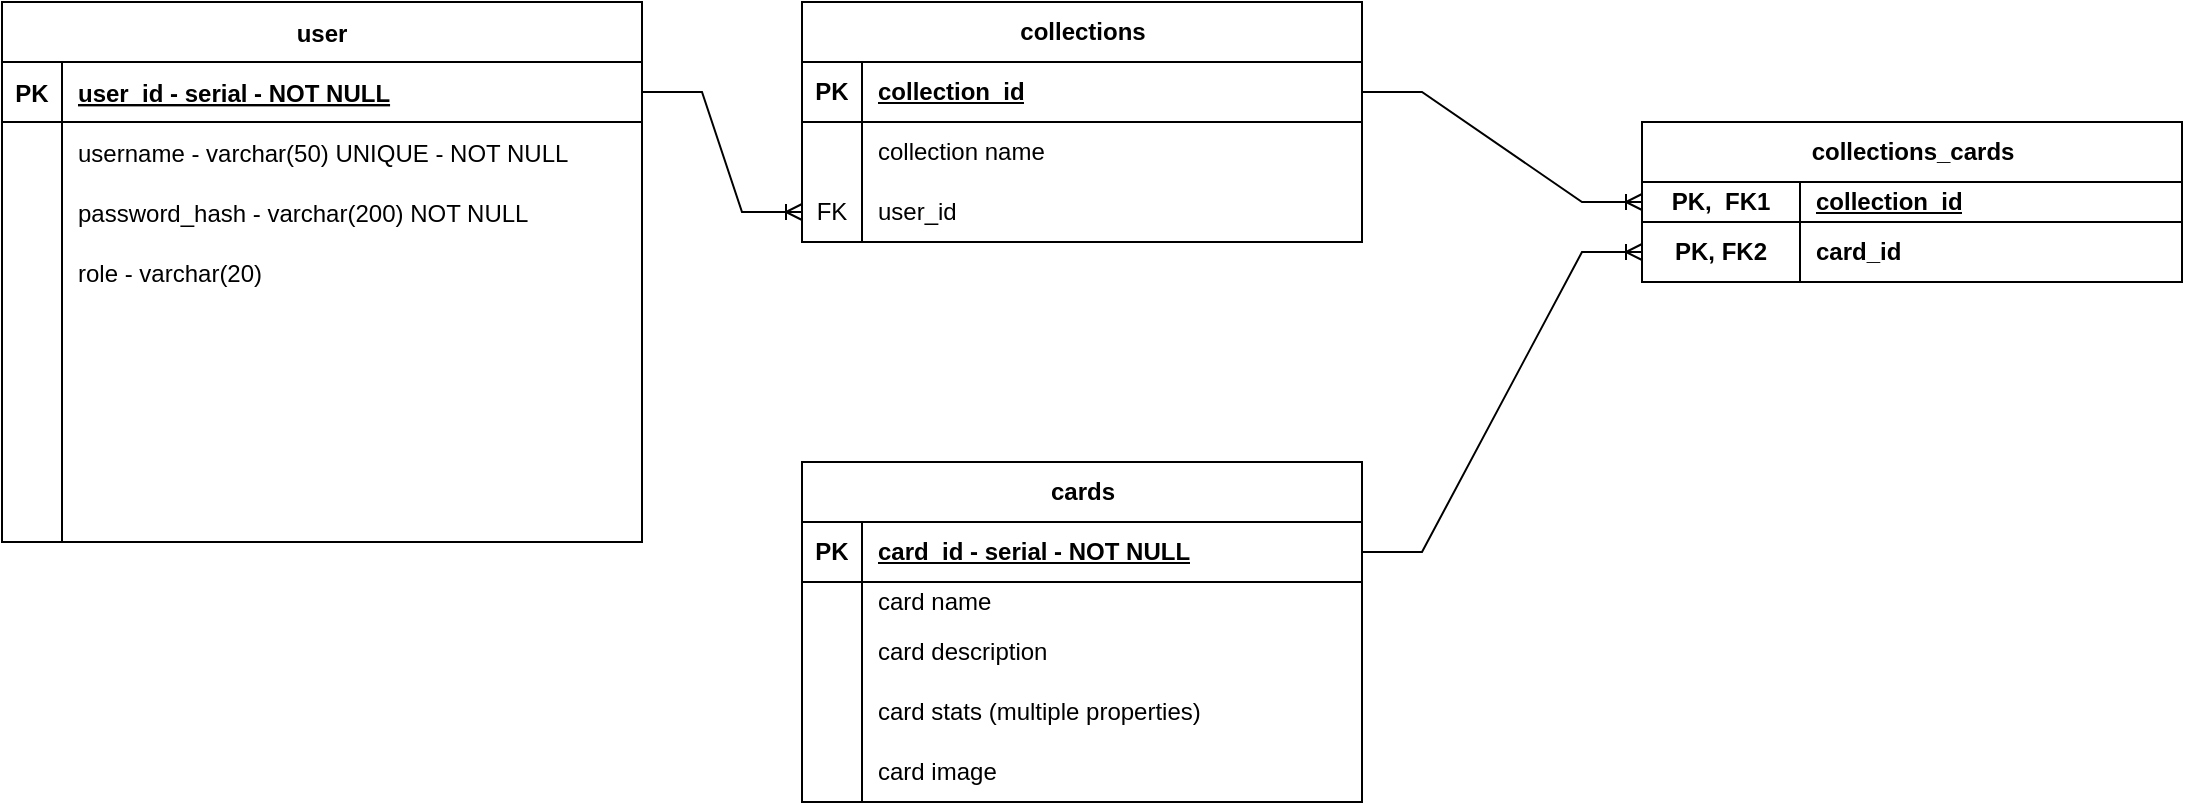 <mxfile version="25.0.1" pages="7">
  <diagram id="bxJBYAqZWWPVyma3wsWA" name="ERD - Database">
    <mxGraphModel grid="1" page="1" gridSize="10" guides="1" tooltips="1" connect="1" arrows="1" fold="1" pageScale="1" pageWidth="1100" pageHeight="850" math="0" shadow="0">
      <root>
        <mxCell id="0" />
        <mxCell id="1" parent="0" />
        <mxCell id="S5i4kl0iqig1sJOkP_Ft-1" value="user" style="shape=table;startSize=30;container=1;collapsible=1;childLayout=tableLayout;fixedRows=1;rowLines=0;fontStyle=1;align=center;resizeLast=1;" vertex="1" parent="1">
          <mxGeometry x="40" y="160" width="320" height="270" as="geometry" />
        </mxCell>
        <mxCell id="S5i4kl0iqig1sJOkP_Ft-2" value="" style="shape=tableRow;horizontal=0;startSize=0;swimlaneHead=0;swimlaneBody=0;fillColor=none;collapsible=0;dropTarget=0;points=[[0,0.5],[1,0.5]];portConstraint=eastwest;top=0;left=0;right=0;bottom=1;" vertex="1" parent="S5i4kl0iqig1sJOkP_Ft-1">
          <mxGeometry y="30" width="320" height="30" as="geometry" />
        </mxCell>
        <mxCell id="S5i4kl0iqig1sJOkP_Ft-3" value="PK" style="shape=partialRectangle;connectable=0;fillColor=none;top=0;left=0;bottom=0;right=0;fontStyle=1;overflow=hidden;" vertex="1" parent="S5i4kl0iqig1sJOkP_Ft-2">
          <mxGeometry width="30" height="30" as="geometry">
            <mxRectangle width="30" height="30" as="alternateBounds" />
          </mxGeometry>
        </mxCell>
        <mxCell id="S5i4kl0iqig1sJOkP_Ft-4" value="user_id - serial - NOT NULL" style="shape=partialRectangle;connectable=0;fillColor=none;top=0;left=0;bottom=0;right=0;align=left;spacingLeft=6;fontStyle=5;overflow=hidden;" vertex="1" parent="S5i4kl0iqig1sJOkP_Ft-2">
          <mxGeometry x="30" width="290" height="30" as="geometry">
            <mxRectangle width="290" height="30" as="alternateBounds" />
          </mxGeometry>
        </mxCell>
        <mxCell id="S5i4kl0iqig1sJOkP_Ft-5" value="" style="shape=tableRow;horizontal=0;startSize=0;swimlaneHead=0;swimlaneBody=0;fillColor=none;collapsible=0;dropTarget=0;points=[[0,0.5],[1,0.5]];portConstraint=eastwest;top=0;left=0;right=0;bottom=0;" vertex="1" parent="S5i4kl0iqig1sJOkP_Ft-1">
          <mxGeometry y="60" width="320" height="30" as="geometry" />
        </mxCell>
        <mxCell id="S5i4kl0iqig1sJOkP_Ft-6" value="" style="shape=partialRectangle;connectable=0;fillColor=none;top=0;left=0;bottom=0;right=0;editable=1;overflow=hidden;" vertex="1" parent="S5i4kl0iqig1sJOkP_Ft-5">
          <mxGeometry width="30" height="30" as="geometry">
            <mxRectangle width="30" height="30" as="alternateBounds" />
          </mxGeometry>
        </mxCell>
        <mxCell id="S5i4kl0iqig1sJOkP_Ft-7" value="username - varchar(50) UNIQUE - NOT NULL" style="shape=partialRectangle;connectable=0;fillColor=none;top=0;left=0;bottom=0;right=0;align=left;spacingLeft=6;overflow=hidden;" vertex="1" parent="S5i4kl0iqig1sJOkP_Ft-5">
          <mxGeometry x="30" width="290" height="30" as="geometry">
            <mxRectangle width="290" height="30" as="alternateBounds" />
          </mxGeometry>
        </mxCell>
        <mxCell id="S5i4kl0iqig1sJOkP_Ft-8" value="" style="shape=tableRow;horizontal=0;startSize=0;swimlaneHead=0;swimlaneBody=0;fillColor=none;collapsible=0;dropTarget=0;points=[[0,0.5],[1,0.5]];portConstraint=eastwest;top=0;left=0;right=0;bottom=0;" vertex="1" parent="S5i4kl0iqig1sJOkP_Ft-1">
          <mxGeometry y="90" width="320" height="30" as="geometry" />
        </mxCell>
        <mxCell id="S5i4kl0iqig1sJOkP_Ft-9" value="" style="shape=partialRectangle;connectable=0;fillColor=none;top=0;left=0;bottom=0;right=0;editable=1;overflow=hidden;" vertex="1" parent="S5i4kl0iqig1sJOkP_Ft-8">
          <mxGeometry width="30" height="30" as="geometry">
            <mxRectangle width="30" height="30" as="alternateBounds" />
          </mxGeometry>
        </mxCell>
        <mxCell id="S5i4kl0iqig1sJOkP_Ft-10" value="password_hash - varchar(200) NOT NULL" style="shape=partialRectangle;connectable=0;fillColor=none;top=0;left=0;bottom=0;right=0;align=left;spacingLeft=6;overflow=hidden;" vertex="1" parent="S5i4kl0iqig1sJOkP_Ft-8">
          <mxGeometry x="30" width="290" height="30" as="geometry">
            <mxRectangle width="290" height="30" as="alternateBounds" />
          </mxGeometry>
        </mxCell>
        <mxCell id="S5i4kl0iqig1sJOkP_Ft-11" value="" style="shape=tableRow;horizontal=0;startSize=0;swimlaneHead=0;swimlaneBody=0;fillColor=none;collapsible=0;dropTarget=0;points=[[0,0.5],[1,0.5]];portConstraint=eastwest;top=0;left=0;right=0;bottom=0;" vertex="1" parent="S5i4kl0iqig1sJOkP_Ft-1">
          <mxGeometry y="120" width="320" height="30" as="geometry" />
        </mxCell>
        <mxCell id="S5i4kl0iqig1sJOkP_Ft-12" value="" style="shape=partialRectangle;connectable=0;fillColor=none;top=0;left=0;bottom=0;right=0;editable=1;overflow=hidden;" vertex="1" parent="S5i4kl0iqig1sJOkP_Ft-11">
          <mxGeometry width="30" height="30" as="geometry">
            <mxRectangle width="30" height="30" as="alternateBounds" />
          </mxGeometry>
        </mxCell>
        <mxCell id="S5i4kl0iqig1sJOkP_Ft-13" value="role - varchar(20)" style="shape=partialRectangle;connectable=0;fillColor=none;top=0;left=0;bottom=0;right=0;align=left;spacingLeft=6;overflow=hidden;" vertex="1" parent="S5i4kl0iqig1sJOkP_Ft-11">
          <mxGeometry x="30" width="290" height="30" as="geometry">
            <mxRectangle width="290" height="30" as="alternateBounds" />
          </mxGeometry>
        </mxCell>
        <mxCell id="S5i4kl0iqig1sJOkP_Ft-14" value="" style="shape=tableRow;horizontal=0;startSize=0;swimlaneHead=0;swimlaneBody=0;fillColor=none;collapsible=0;dropTarget=0;points=[[0,0.5],[1,0.5]];portConstraint=eastwest;top=0;left=0;right=0;bottom=0;" vertex="1" parent="S5i4kl0iqig1sJOkP_Ft-1">
          <mxGeometry y="150" width="320" height="30" as="geometry" />
        </mxCell>
        <mxCell id="S5i4kl0iqig1sJOkP_Ft-15" value="" style="shape=partialRectangle;connectable=0;fillColor=none;top=0;left=0;bottom=0;right=0;editable=1;overflow=hidden;" vertex="1" parent="S5i4kl0iqig1sJOkP_Ft-14">
          <mxGeometry width="30" height="30" as="geometry">
            <mxRectangle width="30" height="30" as="alternateBounds" />
          </mxGeometry>
        </mxCell>
        <mxCell id="S5i4kl0iqig1sJOkP_Ft-16" value="" style="shape=partialRectangle;connectable=0;fillColor=none;top=0;left=0;bottom=0;right=0;align=left;spacingLeft=6;overflow=hidden;" vertex="1" parent="S5i4kl0iqig1sJOkP_Ft-14">
          <mxGeometry x="30" width="290" height="30" as="geometry">
            <mxRectangle width="290" height="30" as="alternateBounds" />
          </mxGeometry>
        </mxCell>
        <mxCell id="S5i4kl0iqig1sJOkP_Ft-17" value="" style="shape=tableRow;horizontal=0;startSize=0;swimlaneHead=0;swimlaneBody=0;fillColor=none;collapsible=0;dropTarget=0;points=[[0,0.5],[1,0.5]];portConstraint=eastwest;top=0;left=0;right=0;bottom=0;" vertex="1" parent="S5i4kl0iqig1sJOkP_Ft-1">
          <mxGeometry y="180" width="320" height="30" as="geometry" />
        </mxCell>
        <mxCell id="S5i4kl0iqig1sJOkP_Ft-18" value="" style="shape=partialRectangle;connectable=0;fillColor=none;top=0;left=0;bottom=0;right=0;editable=1;overflow=hidden;" vertex="1" parent="S5i4kl0iqig1sJOkP_Ft-17">
          <mxGeometry width="30" height="30" as="geometry">
            <mxRectangle width="30" height="30" as="alternateBounds" />
          </mxGeometry>
        </mxCell>
        <mxCell id="S5i4kl0iqig1sJOkP_Ft-19" value="" style="shape=partialRectangle;connectable=0;fillColor=none;top=0;left=0;bottom=0;right=0;align=left;spacingLeft=6;overflow=hidden;" vertex="1" parent="S5i4kl0iqig1sJOkP_Ft-17">
          <mxGeometry x="30" width="290" height="30" as="geometry">
            <mxRectangle width="290" height="30" as="alternateBounds" />
          </mxGeometry>
        </mxCell>
        <mxCell id="S5i4kl0iqig1sJOkP_Ft-20" value="" style="shape=tableRow;horizontal=0;startSize=0;swimlaneHead=0;swimlaneBody=0;fillColor=none;collapsible=0;dropTarget=0;points=[[0,0.5],[1,0.5]];portConstraint=eastwest;top=0;left=0;right=0;bottom=0;" vertex="1" parent="S5i4kl0iqig1sJOkP_Ft-1">
          <mxGeometry y="210" width="320" height="30" as="geometry" />
        </mxCell>
        <mxCell id="S5i4kl0iqig1sJOkP_Ft-21" value="" style="shape=partialRectangle;connectable=0;fillColor=none;top=0;left=0;bottom=0;right=0;editable=1;overflow=hidden;" vertex="1" parent="S5i4kl0iqig1sJOkP_Ft-20">
          <mxGeometry width="30" height="30" as="geometry">
            <mxRectangle width="30" height="30" as="alternateBounds" />
          </mxGeometry>
        </mxCell>
        <mxCell id="S5i4kl0iqig1sJOkP_Ft-22" value="" style="shape=partialRectangle;connectable=0;fillColor=none;top=0;left=0;bottom=0;right=0;align=left;spacingLeft=6;overflow=hidden;" vertex="1" parent="S5i4kl0iqig1sJOkP_Ft-20">
          <mxGeometry x="30" width="290" height="30" as="geometry">
            <mxRectangle width="290" height="30" as="alternateBounds" />
          </mxGeometry>
        </mxCell>
        <mxCell id="S5i4kl0iqig1sJOkP_Ft-23" value="" style="shape=tableRow;horizontal=0;startSize=0;swimlaneHead=0;swimlaneBody=0;fillColor=none;collapsible=0;dropTarget=0;points=[[0,0.5],[1,0.5]];portConstraint=eastwest;top=0;left=0;right=0;bottom=0;" vertex="1" parent="S5i4kl0iqig1sJOkP_Ft-1">
          <mxGeometry y="240" width="320" height="30" as="geometry" />
        </mxCell>
        <mxCell id="S5i4kl0iqig1sJOkP_Ft-24" value="" style="shape=partialRectangle;connectable=0;fillColor=none;top=0;left=0;bottom=0;right=0;editable=1;overflow=hidden;" vertex="1" parent="S5i4kl0iqig1sJOkP_Ft-23">
          <mxGeometry width="30" height="30" as="geometry">
            <mxRectangle width="30" height="30" as="alternateBounds" />
          </mxGeometry>
        </mxCell>
        <mxCell id="S5i4kl0iqig1sJOkP_Ft-25" value="" style="shape=partialRectangle;connectable=0;fillColor=none;top=0;left=0;bottom=0;right=0;align=left;spacingLeft=6;overflow=hidden;" vertex="1" parent="S5i4kl0iqig1sJOkP_Ft-23">
          <mxGeometry x="30" width="290" height="30" as="geometry">
            <mxRectangle width="290" height="30" as="alternateBounds" />
          </mxGeometry>
        </mxCell>
        <mxCell id="S5i4kl0iqig1sJOkP_Ft-26" value="cards" style="shape=table;startSize=30;container=1;collapsible=1;childLayout=tableLayout;fixedRows=1;rowLines=0;fontStyle=1;align=center;resizeLast=1;html=1;" vertex="1" parent="1">
          <mxGeometry x="440" y="390" width="280" height="170" as="geometry" />
        </mxCell>
        <mxCell id="S5i4kl0iqig1sJOkP_Ft-27" value="" style="shape=tableRow;horizontal=0;startSize=0;swimlaneHead=0;swimlaneBody=0;fillColor=none;collapsible=0;dropTarget=0;points=[[0,0.5],[1,0.5]];portConstraint=eastwest;top=0;left=0;right=0;bottom=1;" vertex="1" parent="S5i4kl0iqig1sJOkP_Ft-26">
          <mxGeometry y="30" width="280" height="30" as="geometry" />
        </mxCell>
        <mxCell id="S5i4kl0iqig1sJOkP_Ft-28" value="PK" style="shape=partialRectangle;connectable=0;fillColor=none;top=0;left=0;bottom=0;right=0;fontStyle=1;overflow=hidden;whiteSpace=wrap;html=1;" vertex="1" parent="S5i4kl0iqig1sJOkP_Ft-27">
          <mxGeometry width="30" height="30" as="geometry">
            <mxRectangle width="30" height="30" as="alternateBounds" />
          </mxGeometry>
        </mxCell>
        <mxCell id="S5i4kl0iqig1sJOkP_Ft-29" value="card_id - serial - NOT NULL" style="shape=partialRectangle;connectable=0;fillColor=none;top=0;left=0;bottom=0;right=0;align=left;spacingLeft=6;fontStyle=5;overflow=hidden;whiteSpace=wrap;html=1;" vertex="1" parent="S5i4kl0iqig1sJOkP_Ft-27">
          <mxGeometry x="30" width="250" height="30" as="geometry">
            <mxRectangle width="250" height="30" as="alternateBounds" />
          </mxGeometry>
        </mxCell>
        <mxCell id="S5i4kl0iqig1sJOkP_Ft-30" value="" style="shape=tableRow;horizontal=0;startSize=0;swimlaneHead=0;swimlaneBody=0;fillColor=none;collapsible=0;dropTarget=0;points=[[0,0.5],[1,0.5]];portConstraint=eastwest;top=0;left=0;right=0;bottom=0;" vertex="1" parent="S5i4kl0iqig1sJOkP_Ft-26">
          <mxGeometry y="60" width="280" height="20" as="geometry" />
        </mxCell>
        <mxCell id="S5i4kl0iqig1sJOkP_Ft-31" value="" style="shape=partialRectangle;connectable=0;fillColor=none;top=0;left=0;bottom=0;right=0;editable=1;overflow=hidden;whiteSpace=wrap;html=1;" vertex="1" parent="S5i4kl0iqig1sJOkP_Ft-30">
          <mxGeometry width="30" height="20" as="geometry">
            <mxRectangle width="30" height="20" as="alternateBounds" />
          </mxGeometry>
        </mxCell>
        <mxCell id="S5i4kl0iqig1sJOkP_Ft-32" value="card name" style="shape=partialRectangle;connectable=0;fillColor=none;top=0;left=0;bottom=0;right=0;align=left;spacingLeft=6;overflow=hidden;whiteSpace=wrap;html=1;" vertex="1" parent="S5i4kl0iqig1sJOkP_Ft-30">
          <mxGeometry x="30" width="250" height="20" as="geometry">
            <mxRectangle width="250" height="20" as="alternateBounds" />
          </mxGeometry>
        </mxCell>
        <mxCell id="S5i4kl0iqig1sJOkP_Ft-33" value="" style="shape=tableRow;horizontal=0;startSize=0;swimlaneHead=0;swimlaneBody=0;fillColor=none;collapsible=0;dropTarget=0;points=[[0,0.5],[1,0.5]];portConstraint=eastwest;top=0;left=0;right=0;bottom=0;" vertex="1" parent="S5i4kl0iqig1sJOkP_Ft-26">
          <mxGeometry y="80" width="280" height="30" as="geometry" />
        </mxCell>
        <mxCell id="S5i4kl0iqig1sJOkP_Ft-34" value="" style="shape=partialRectangle;connectable=0;fillColor=none;top=0;left=0;bottom=0;right=0;editable=1;overflow=hidden;whiteSpace=wrap;html=1;" vertex="1" parent="S5i4kl0iqig1sJOkP_Ft-33">
          <mxGeometry width="30" height="30" as="geometry">
            <mxRectangle width="30" height="30" as="alternateBounds" />
          </mxGeometry>
        </mxCell>
        <mxCell id="S5i4kl0iqig1sJOkP_Ft-35" value="card description" style="shape=partialRectangle;connectable=0;fillColor=none;top=0;left=0;bottom=0;right=0;align=left;spacingLeft=6;overflow=hidden;whiteSpace=wrap;html=1;" vertex="1" parent="S5i4kl0iqig1sJOkP_Ft-33">
          <mxGeometry x="30" width="250" height="30" as="geometry">
            <mxRectangle width="250" height="30" as="alternateBounds" />
          </mxGeometry>
        </mxCell>
        <mxCell id="S5i4kl0iqig1sJOkP_Ft-36" value="" style="shape=tableRow;horizontal=0;startSize=0;swimlaneHead=0;swimlaneBody=0;fillColor=none;collapsible=0;dropTarget=0;points=[[0,0.5],[1,0.5]];portConstraint=eastwest;top=0;left=0;right=0;bottom=0;" vertex="1" parent="S5i4kl0iqig1sJOkP_Ft-26">
          <mxGeometry y="110" width="280" height="30" as="geometry" />
        </mxCell>
        <mxCell id="S5i4kl0iqig1sJOkP_Ft-37" value="" style="shape=partialRectangle;connectable=0;fillColor=none;top=0;left=0;bottom=0;right=0;editable=1;overflow=hidden;whiteSpace=wrap;html=1;" vertex="1" parent="S5i4kl0iqig1sJOkP_Ft-36">
          <mxGeometry width="30" height="30" as="geometry">
            <mxRectangle width="30" height="30" as="alternateBounds" />
          </mxGeometry>
        </mxCell>
        <mxCell id="S5i4kl0iqig1sJOkP_Ft-38" value="card stats (multiple properties)" style="shape=partialRectangle;connectable=0;fillColor=none;top=0;left=0;bottom=0;right=0;align=left;spacingLeft=6;overflow=hidden;whiteSpace=wrap;html=1;" vertex="1" parent="S5i4kl0iqig1sJOkP_Ft-36">
          <mxGeometry x="30" width="250" height="30" as="geometry">
            <mxRectangle width="250" height="30" as="alternateBounds" />
          </mxGeometry>
        </mxCell>
        <mxCell id="S5i4kl0iqig1sJOkP_Ft-39" style="shape=tableRow;horizontal=0;startSize=0;swimlaneHead=0;swimlaneBody=0;fillColor=none;collapsible=0;dropTarget=0;points=[[0,0.5],[1,0.5]];portConstraint=eastwest;top=0;left=0;right=0;bottom=0;" vertex="1" parent="S5i4kl0iqig1sJOkP_Ft-26">
          <mxGeometry y="140" width="280" height="30" as="geometry" />
        </mxCell>
        <mxCell id="S5i4kl0iqig1sJOkP_Ft-40" style="shape=partialRectangle;connectable=0;fillColor=none;top=0;left=0;bottom=0;right=0;editable=1;overflow=hidden;whiteSpace=wrap;html=1;" vertex="1" parent="S5i4kl0iqig1sJOkP_Ft-39">
          <mxGeometry width="30" height="30" as="geometry">
            <mxRectangle width="30" height="30" as="alternateBounds" />
          </mxGeometry>
        </mxCell>
        <mxCell id="S5i4kl0iqig1sJOkP_Ft-41" value="card image" style="shape=partialRectangle;connectable=0;fillColor=none;top=0;left=0;bottom=0;right=0;align=left;spacingLeft=6;overflow=hidden;whiteSpace=wrap;html=1;" vertex="1" parent="S5i4kl0iqig1sJOkP_Ft-39">
          <mxGeometry x="30" width="250" height="30" as="geometry">
            <mxRectangle width="250" height="30" as="alternateBounds" />
          </mxGeometry>
        </mxCell>
        <mxCell id="S5i4kl0iqig1sJOkP_Ft-42" value="collections" style="shape=table;startSize=30;container=1;collapsible=1;childLayout=tableLayout;fixedRows=1;rowLines=0;fontStyle=1;align=center;resizeLast=1;html=1;" vertex="1" parent="1">
          <mxGeometry x="440" y="160" width="280" height="120" as="geometry" />
        </mxCell>
        <mxCell id="S5i4kl0iqig1sJOkP_Ft-43" value="" style="shape=tableRow;horizontal=0;startSize=0;swimlaneHead=0;swimlaneBody=0;fillColor=none;collapsible=0;dropTarget=0;points=[[0,0.5],[1,0.5]];portConstraint=eastwest;top=0;left=0;right=0;bottom=1;" vertex="1" parent="S5i4kl0iqig1sJOkP_Ft-42">
          <mxGeometry y="30" width="280" height="30" as="geometry" />
        </mxCell>
        <mxCell id="S5i4kl0iqig1sJOkP_Ft-44" value="PK" style="shape=partialRectangle;connectable=0;fillColor=none;top=0;left=0;bottom=0;right=0;fontStyle=1;overflow=hidden;whiteSpace=wrap;html=1;" vertex="1" parent="S5i4kl0iqig1sJOkP_Ft-43">
          <mxGeometry width="30" height="30" as="geometry">
            <mxRectangle width="30" height="30" as="alternateBounds" />
          </mxGeometry>
        </mxCell>
        <mxCell id="S5i4kl0iqig1sJOkP_Ft-45" value="collection_id" style="shape=partialRectangle;connectable=0;fillColor=none;top=0;left=0;bottom=0;right=0;align=left;spacingLeft=6;fontStyle=5;overflow=hidden;whiteSpace=wrap;html=1;" vertex="1" parent="S5i4kl0iqig1sJOkP_Ft-43">
          <mxGeometry x="30" width="250" height="30" as="geometry">
            <mxRectangle width="250" height="30" as="alternateBounds" />
          </mxGeometry>
        </mxCell>
        <mxCell id="S5i4kl0iqig1sJOkP_Ft-46" value="" style="shape=tableRow;horizontal=0;startSize=0;swimlaneHead=0;swimlaneBody=0;fillColor=none;collapsible=0;dropTarget=0;points=[[0,0.5],[1,0.5]];portConstraint=eastwest;top=0;left=0;right=0;bottom=0;" vertex="1" parent="S5i4kl0iqig1sJOkP_Ft-42">
          <mxGeometry y="60" width="280" height="30" as="geometry" />
        </mxCell>
        <mxCell id="S5i4kl0iqig1sJOkP_Ft-47" value="" style="shape=partialRectangle;connectable=0;fillColor=none;top=0;left=0;bottom=0;right=0;editable=1;overflow=hidden;whiteSpace=wrap;html=1;" vertex="1" parent="S5i4kl0iqig1sJOkP_Ft-46">
          <mxGeometry width="30" height="30" as="geometry">
            <mxRectangle width="30" height="30" as="alternateBounds" />
          </mxGeometry>
        </mxCell>
        <mxCell id="S5i4kl0iqig1sJOkP_Ft-48" value="collection name&lt;span style=&quot;white-space: pre;&quot;&gt;&#x9;&lt;/span&gt;" style="shape=partialRectangle;connectable=0;fillColor=none;top=0;left=0;bottom=0;right=0;align=left;spacingLeft=6;overflow=hidden;whiteSpace=wrap;html=1;" vertex="1" parent="S5i4kl0iqig1sJOkP_Ft-46">
          <mxGeometry x="30" width="250" height="30" as="geometry">
            <mxRectangle width="250" height="30" as="alternateBounds" />
          </mxGeometry>
        </mxCell>
        <mxCell id="S5i4kl0iqig1sJOkP_Ft-49" value="" style="shape=tableRow;horizontal=0;startSize=0;swimlaneHead=0;swimlaneBody=0;fillColor=none;collapsible=0;dropTarget=0;points=[[0,0.5],[1,0.5]];portConstraint=eastwest;top=0;left=0;right=0;bottom=0;" vertex="1" parent="S5i4kl0iqig1sJOkP_Ft-42">
          <mxGeometry y="90" width="280" height="30" as="geometry" />
        </mxCell>
        <mxCell id="S5i4kl0iqig1sJOkP_Ft-50" value="FK" style="shape=partialRectangle;connectable=0;fillColor=none;top=0;left=0;bottom=0;right=0;editable=1;overflow=hidden;whiteSpace=wrap;html=1;" vertex="1" parent="S5i4kl0iqig1sJOkP_Ft-49">
          <mxGeometry width="30" height="30" as="geometry">
            <mxRectangle width="30" height="30" as="alternateBounds" />
          </mxGeometry>
        </mxCell>
        <mxCell id="S5i4kl0iqig1sJOkP_Ft-51" value="user_id" style="shape=partialRectangle;connectable=0;fillColor=none;top=0;left=0;bottom=0;right=0;align=left;spacingLeft=6;overflow=hidden;whiteSpace=wrap;html=1;" vertex="1" parent="S5i4kl0iqig1sJOkP_Ft-49">
          <mxGeometry x="30" width="250" height="30" as="geometry">
            <mxRectangle width="250" height="30" as="alternateBounds" />
          </mxGeometry>
        </mxCell>
        <mxCell id="S5i4kl0iqig1sJOkP_Ft-52" value="collections_cards" style="shape=table;startSize=30;container=1;collapsible=1;childLayout=tableLayout;fixedRows=1;rowLines=0;fontStyle=1;align=center;resizeLast=1;html=1;" vertex="1" parent="1">
          <mxGeometry x="860" y="220" width="270" height="80" as="geometry" />
        </mxCell>
        <mxCell id="S5i4kl0iqig1sJOkP_Ft-53" value="" style="shape=tableRow;horizontal=0;startSize=0;swimlaneHead=0;swimlaneBody=0;fillColor=none;collapsible=0;dropTarget=0;points=[[0,0.5],[1,0.5]];portConstraint=eastwest;top=0;left=0;right=0;bottom=1;" vertex="1" parent="S5i4kl0iqig1sJOkP_Ft-52">
          <mxGeometry y="30" width="270" height="20" as="geometry" />
        </mxCell>
        <mxCell id="S5i4kl0iqig1sJOkP_Ft-54" value="PK,&amp;nbsp; FK1" style="shape=partialRectangle;connectable=0;fillColor=none;top=0;left=0;bottom=0;right=0;fontStyle=1;overflow=hidden;whiteSpace=wrap;html=1;" vertex="1" parent="S5i4kl0iqig1sJOkP_Ft-53">
          <mxGeometry width="79" height="20" as="geometry">
            <mxRectangle width="79" height="20" as="alternateBounds" />
          </mxGeometry>
        </mxCell>
        <mxCell id="S5i4kl0iqig1sJOkP_Ft-55" value="collection_id" style="shape=partialRectangle;connectable=0;fillColor=none;top=0;left=0;bottom=0;right=0;align=left;spacingLeft=6;fontStyle=5;overflow=hidden;whiteSpace=wrap;html=1;" vertex="1" parent="S5i4kl0iqig1sJOkP_Ft-53">
          <mxGeometry x="79" width="191" height="20" as="geometry">
            <mxRectangle width="191" height="20" as="alternateBounds" />
          </mxGeometry>
        </mxCell>
        <mxCell id="S5i4kl0iqig1sJOkP_Ft-56" value="" style="shape=tableRow;horizontal=0;startSize=0;swimlaneHead=0;swimlaneBody=0;fillColor=none;collapsible=0;dropTarget=0;points=[[0,0.5],[1,0.5]];portConstraint=eastwest;top=0;left=0;right=0;bottom=0;" vertex="1" parent="S5i4kl0iqig1sJOkP_Ft-52">
          <mxGeometry y="50" width="270" height="30" as="geometry" />
        </mxCell>
        <mxCell id="S5i4kl0iqig1sJOkP_Ft-57" value="PK, FK2" style="shape=partialRectangle;connectable=0;fillColor=none;top=0;left=0;bottom=0;right=0;editable=1;overflow=hidden;whiteSpace=wrap;html=1;fontStyle=1" vertex="1" parent="S5i4kl0iqig1sJOkP_Ft-56">
          <mxGeometry width="79" height="30" as="geometry">
            <mxRectangle width="79" height="30" as="alternateBounds" />
          </mxGeometry>
        </mxCell>
        <mxCell id="S5i4kl0iqig1sJOkP_Ft-58" value="card_id" style="shape=partialRectangle;connectable=0;fillColor=none;top=0;left=0;bottom=0;right=0;align=left;spacingLeft=6;overflow=hidden;whiteSpace=wrap;html=1;fontStyle=1" vertex="1" parent="S5i4kl0iqig1sJOkP_Ft-56">
          <mxGeometry x="79" width="191" height="30" as="geometry">
            <mxRectangle width="191" height="30" as="alternateBounds" />
          </mxGeometry>
        </mxCell>
        <mxCell id="S5i4kl0iqig1sJOkP_Ft-59" value="" style="edgeStyle=entityRelationEdgeStyle;fontSize=12;html=1;endArrow=ERoneToMany;rounded=0;exitX=1;exitY=0.5;exitDx=0;exitDy=0;entryX=0;entryY=0.5;entryDx=0;entryDy=0;" edge="1" parent="1" source="S5i4kl0iqig1sJOkP_Ft-2" target="S5i4kl0iqig1sJOkP_Ft-49">
          <mxGeometry width="100" height="100" relative="1" as="geometry">
            <mxPoint x="250" y="270" as="sourcePoint" />
            <mxPoint x="350" y="170" as="targetPoint" />
          </mxGeometry>
        </mxCell>
        <mxCell id="S5i4kl0iqig1sJOkP_Ft-60" value="" style="edgeStyle=entityRelationEdgeStyle;fontSize=12;html=1;endArrow=ERoneToMany;rounded=0;exitX=1;exitY=0.5;exitDx=0;exitDy=0;entryX=0;entryY=0.5;entryDx=0;entryDy=0;" edge="1" parent="1" source="S5i4kl0iqig1sJOkP_Ft-43" target="S5i4kl0iqig1sJOkP_Ft-53">
          <mxGeometry width="100" height="100" relative="1" as="geometry">
            <mxPoint x="740" y="330" as="sourcePoint" />
            <mxPoint x="840" y="230" as="targetPoint" />
          </mxGeometry>
        </mxCell>
        <mxCell id="S5i4kl0iqig1sJOkP_Ft-61" value="" style="edgeStyle=entityRelationEdgeStyle;fontSize=12;html=1;endArrow=ERoneToMany;rounded=0;exitX=1;exitY=0.5;exitDx=0;exitDy=0;entryX=0;entryY=0.5;entryDx=0;entryDy=0;" edge="1" parent="1" source="S5i4kl0iqig1sJOkP_Ft-27" target="S5i4kl0iqig1sJOkP_Ft-56">
          <mxGeometry width="100" height="100" relative="1" as="geometry">
            <mxPoint x="820" y="510" as="sourcePoint" />
            <mxPoint x="920" y="410" as="targetPoint" />
          </mxGeometry>
        </mxCell>
      </root>
    </mxGraphModel>
  </diagram>
  <diagram id="1hNNHXemxZD0ANTrLvL-" name="Security-ORM">
    <mxGraphModel grid="1" page="1" gridSize="10" guides="1" tooltips="1" connect="1" arrows="1" fold="1" pageScale="1" pageWidth="850" pageHeight="1100" math="0" shadow="0">
      <root>
        <mxCell id="0" />
        <mxCell id="1" parent="0" />
        <mxCell id="U_WAIAHPmic2r2tjayFJ-10" value="Authority" style="swimlane;fontStyle=0;childLayout=stackLayout;horizontal=1;startSize=26;fillColor=none;horizontalStack=0;resizeParent=1;resizeParentMax=0;resizeLast=0;collapsible=1;marginBottom=0;" vertex="1" parent="1">
          <mxGeometry x="80" y="360" width="300" height="232" as="geometry" />
        </mxCell>
        <mxCell id="U_WAIAHPmic2r2tjayFJ-11" value="private name: String" style="text;strokeColor=none;fillColor=none;align=left;verticalAlign=top;spacingLeft=4;spacingRight=4;overflow=hidden;rotatable=0;points=[[0,0.5],[1,0.5]];portConstraint=eastwest;" vertex="1" parent="U_WAIAHPmic2r2tjayFJ-10">
          <mxGeometry y="26" width="300" height="26" as="geometry" />
        </mxCell>
        <mxCell id="U_WAIAHPmic2r2tjayFJ-24" value="" style="line;strokeWidth=1;fillColor=none;align=left;verticalAlign=middle;spacingTop=-1;spacingLeft=3;spacingRight=3;rotatable=0;labelPosition=right;points=[];portConstraint=eastwest;strokeColor=inherit;" vertex="1" parent="U_WAIAHPmic2r2tjayFJ-10">
          <mxGeometry y="52" width="300" height="8" as="geometry" />
        </mxCell>
        <mxCell id="U_WAIAHPmic2r2tjayFJ-36" value="public  Authority(String name): constructor" style="text;strokeColor=none;fillColor=none;align=left;verticalAlign=top;spacingLeft=4;spacingRight=4;overflow=hidden;rotatable=0;points=[[0,0.5],[1,0.5]];portConstraint=eastwest;" vertex="1" parent="U_WAIAHPmic2r2tjayFJ-10">
          <mxGeometry y="60" width="300" height="26" as="geometry" />
        </mxCell>
        <mxCell id="U_WAIAHPmic2r2tjayFJ-38" value="" style="line;strokeWidth=1;fillColor=none;align=left;verticalAlign=middle;spacingTop=-1;spacingLeft=3;spacingRight=3;rotatable=0;labelPosition=right;points=[];portConstraint=eastwest;strokeColor=inherit;" vertex="1" parent="U_WAIAHPmic2r2tjayFJ-10">
          <mxGeometry y="86" width="300" height="8" as="geometry" />
        </mxCell>
        <mxCell id="U_WAIAHPmic2r2tjayFJ-17" value="public getName: String" style="text;strokeColor=none;fillColor=none;align=left;verticalAlign=top;spacingLeft=4;spacingRight=4;overflow=hidden;rotatable=0;points=[[0,0.5],[1,0.5]];portConstraint=eastwest;" vertex="1" parent="U_WAIAHPmic2r2tjayFJ-10">
          <mxGeometry y="94" width="300" height="26" as="geometry" />
        </mxCell>
        <mxCell id="U_WAIAHPmic2r2tjayFJ-25" value="public  setName(String): void" style="text;strokeColor=none;fillColor=none;align=left;verticalAlign=top;spacingLeft=4;spacingRight=4;overflow=hidden;rotatable=0;points=[[0,0.5],[1,0.5]];portConstraint=eastwest;" vertex="1" parent="U_WAIAHPmic2r2tjayFJ-10">
          <mxGeometry y="120" width="300" height="26" as="geometry" />
        </mxCell>
        <mxCell id="U_WAIAHPmic2r2tjayFJ-33" value="" style="line;strokeWidth=1;fillColor=none;align=left;verticalAlign=middle;spacingTop=-1;spacingLeft=3;spacingRight=3;rotatable=0;labelPosition=right;points=[];portConstraint=eastwest;strokeColor=inherit;" vertex="1" parent="U_WAIAHPmic2r2tjayFJ-10">
          <mxGeometry y="146" width="300" height="8" as="geometry" />
        </mxCell>
        <mxCell id="U_WAIAHPmic2r2tjayFJ-32" value="public  equals: boolean (@Override)" style="text;strokeColor=none;fillColor=none;align=left;verticalAlign=top;spacingLeft=4;spacingRight=4;overflow=hidden;rotatable=0;points=[[0,0.5],[1,0.5]];portConstraint=eastwest;" vertex="1" parent="U_WAIAHPmic2r2tjayFJ-10">
          <mxGeometry y="154" width="300" height="26" as="geometry" />
        </mxCell>
        <mxCell id="U_WAIAHPmic2r2tjayFJ-31" value="public  hashCode: int (@Override)" style="text;strokeColor=none;fillColor=none;align=left;verticalAlign=top;spacingLeft=4;spacingRight=4;overflow=hidden;rotatable=0;points=[[0,0.5],[1,0.5]];portConstraint=eastwest;" vertex="1" parent="U_WAIAHPmic2r2tjayFJ-10">
          <mxGeometry y="180" width="300" height="26" as="geometry" />
        </mxCell>
        <mxCell id="U_WAIAHPmic2r2tjayFJ-13" value="public  toString(): String (@Override)" style="text;strokeColor=none;fillColor=none;align=left;verticalAlign=top;spacingLeft=4;spacingRight=4;overflow=hidden;rotatable=0;points=[[0,0.5],[1,0.5]];portConstraint=eastwest;" vertex="1" parent="U_WAIAHPmic2r2tjayFJ-10">
          <mxGeometry y="206" width="300" height="26" as="geometry" />
        </mxCell>
        <mxCell id="lX5vusj-dG1wEB21UhwQ-1" value="LoginDTO" style="swimlane;fontStyle=0;childLayout=stackLayout;horizontal=1;startSize=26;fillColor=none;horizontalStack=0;resizeParent=1;resizeParentMax=0;resizeLast=0;collapsible=1;marginBottom=0;" vertex="1" parent="1">
          <mxGeometry x="1320" y="360" width="300" height="232" as="geometry" />
        </mxCell>
        <mxCell id="lX5vusj-dG1wEB21UhwQ-2" value="private username: String" style="text;strokeColor=none;fillColor=none;align=left;verticalAlign=top;spacingLeft=4;spacingRight=4;overflow=hidden;rotatable=0;points=[[0,0.5],[1,0.5]];portConstraint=eastwest;" vertex="1" parent="lX5vusj-dG1wEB21UhwQ-1">
          <mxGeometry y="26" width="300" height="26" as="geometry" />
        </mxCell>
        <mxCell id="lX5vusj-dG1wEB21UhwQ-3" value="private  password: String" style="text;strokeColor=none;fillColor=none;align=left;verticalAlign=top;spacingLeft=4;spacingRight=4;overflow=hidden;rotatable=0;points=[[0,0.5],[1,0.5]];portConstraint=eastwest;" vertex="1" parent="lX5vusj-dG1wEB21UhwQ-1">
          <mxGeometry y="52" width="300" height="26" as="geometry" />
        </mxCell>
        <mxCell id="lX5vusj-dG1wEB21UhwQ-5" value="" style="line;strokeWidth=1;fillColor=none;align=left;verticalAlign=middle;spacingTop=-1;spacingLeft=3;spacingRight=3;rotatable=0;labelPosition=right;points=[];portConstraint=eastwest;strokeColor=inherit;" vertex="1" parent="lX5vusj-dG1wEB21UhwQ-1">
          <mxGeometry y="78" width="300" height="8" as="geometry" />
        </mxCell>
        <mxCell id="lX5vusj-dG1wEB21UhwQ-8" value="" style="line;strokeWidth=1;fillColor=none;align=left;verticalAlign=middle;spacingTop=-1;spacingLeft=3;spacingRight=3;rotatable=0;labelPosition=right;points=[];portConstraint=eastwest;strokeColor=inherit;" vertex="1" parent="lX5vusj-dG1wEB21UhwQ-1">
          <mxGeometry y="86" width="300" height="8" as="geometry" />
        </mxCell>
        <mxCell id="lX5vusj-dG1wEB21UhwQ-9" value="public getUserName: String" style="text;strokeColor=none;fillColor=none;align=left;verticalAlign=top;spacingLeft=4;spacingRight=4;overflow=hidden;rotatable=0;points=[[0,0.5],[1,0.5]];portConstraint=eastwest;" vertex="1" parent="lX5vusj-dG1wEB21UhwQ-1">
          <mxGeometry y="94" width="300" height="26" as="geometry" />
        </mxCell>
        <mxCell id="lX5vusj-dG1wEB21UhwQ-10" value="public  setUserName(String): void" style="text;strokeColor=none;fillColor=none;align=left;verticalAlign=top;spacingLeft=4;spacingRight=4;overflow=hidden;rotatable=0;points=[[0,0.5],[1,0.5]];portConstraint=eastwest;" vertex="1" parent="lX5vusj-dG1wEB21UhwQ-1">
          <mxGeometry y="120" width="300" height="26" as="geometry" />
        </mxCell>
        <mxCell id="lX5vusj-dG1wEB21UhwQ-11" value="public  getPassword: String" style="text;strokeColor=none;fillColor=none;align=left;verticalAlign=top;spacingLeft=4;spacingRight=4;overflow=hidden;rotatable=0;points=[[0,0.5],[1,0.5]];portConstraint=eastwest;" vertex="1" parent="lX5vusj-dG1wEB21UhwQ-1">
          <mxGeometry y="146" width="300" height="26" as="geometry" />
        </mxCell>
        <mxCell id="lX5vusj-dG1wEB21UhwQ-12" value="public  setPassword(String): void" style="text;strokeColor=none;fillColor=none;align=left;verticalAlign=top;spacingLeft=4;spacingRight=4;overflow=hidden;rotatable=0;points=[[0,0.5],[1,0.5]];portConstraint=eastwest;" vertex="1" parent="lX5vusj-dG1wEB21UhwQ-1">
          <mxGeometry y="172" width="300" height="26" as="geometry" />
        </mxCell>
        <mxCell id="lX5vusj-dG1wEB21UhwQ-19" value="" style="line;strokeWidth=1;fillColor=none;align=left;verticalAlign=middle;spacingTop=-1;spacingLeft=3;spacingRight=3;rotatable=0;labelPosition=right;points=[];portConstraint=eastwest;strokeColor=inherit;" vertex="1" parent="lX5vusj-dG1wEB21UhwQ-1">
          <mxGeometry y="198" width="300" height="8" as="geometry" />
        </mxCell>
        <mxCell id="lX5vusj-dG1wEB21UhwQ-20" value="public  toString: String  (@Override)" style="text;strokeColor=none;fillColor=none;align=left;verticalAlign=top;spacingLeft=4;spacingRight=4;overflow=hidden;rotatable=0;points=[[0,0.5],[1,0.5]];portConstraint=eastwest;" vertex="1" parent="lX5vusj-dG1wEB21UhwQ-1">
          <mxGeometry y="206" width="300" height="26" as="geometry" />
        </mxCell>
        <mxCell id="lX5vusj-dG1wEB21UhwQ-23" value="User" style="swimlane;fontStyle=0;childLayout=stackLayout;horizontal=1;startSize=26;fillColor=none;horizontalStack=0;resizeParent=1;resizeParentMax=0;resizeLast=0;collapsible=1;marginBottom=0;" vertex="1" parent="1">
          <mxGeometry x="460" y="330" width="300" height="580" as="geometry" />
        </mxCell>
        <mxCell id="lX5vusj-dG1wEB21UhwQ-24" value="private id: int" style="text;strokeColor=none;fillColor=none;align=left;verticalAlign=top;spacingLeft=4;spacingRight=4;overflow=hidden;rotatable=0;points=[[0,0.5],[1,0.5]];portConstraint=eastwest;" vertex="1" parent="lX5vusj-dG1wEB21UhwQ-23">
          <mxGeometry y="26" width="300" height="26" as="geometry" />
        </mxCell>
        <mxCell id="lX5vusj-dG1wEB21UhwQ-58" value="private username: String" style="text;strokeColor=none;fillColor=none;align=left;verticalAlign=top;spacingLeft=4;spacingRight=4;overflow=hidden;rotatable=0;points=[[0,0.5],[1,0.5]];portConstraint=eastwest;" vertex="1" parent="lX5vusj-dG1wEB21UhwQ-23">
          <mxGeometry y="52" width="300" height="26" as="geometry" />
        </mxCell>
        <mxCell id="lX5vusj-dG1wEB21UhwQ-59" value="private password: String" style="text;strokeColor=none;fillColor=none;align=left;verticalAlign=top;spacingLeft=4;spacingRight=4;overflow=hidden;rotatable=0;points=[[0,0.5],[1,0.5]];portConstraint=eastwest;" vertex="1" parent="lX5vusj-dG1wEB21UhwQ-23">
          <mxGeometry y="78" width="300" height="26" as="geometry" />
        </mxCell>
        <mxCell id="lX5vusj-dG1wEB21UhwQ-60" value="private activated: boolean" style="text;strokeColor=none;fillColor=none;align=left;verticalAlign=top;spacingLeft=4;spacingRight=4;overflow=hidden;rotatable=0;points=[[0,0.5],[1,0.5]];portConstraint=eastwest;" vertex="1" parent="lX5vusj-dG1wEB21UhwQ-23">
          <mxGeometry y="104" width="300" height="26" as="geometry" />
        </mxCell>
        <mxCell id="lX5vusj-dG1wEB21UhwQ-61" value="private Authority: Set&lt;Authority&gt;" style="text;strokeColor=none;fillColor=none;align=left;verticalAlign=top;spacingLeft=4;spacingRight=4;overflow=hidden;rotatable=0;points=[[0,0.5],[1,0.5]];portConstraint=eastwest;" vertex="1" parent="lX5vusj-dG1wEB21UhwQ-23">
          <mxGeometry y="130" width="300" height="26" as="geometry" />
        </mxCell>
        <mxCell id="lX5vusj-dG1wEB21UhwQ-25" value="" style="line;strokeWidth=1;fillColor=none;align=left;verticalAlign=middle;spacingTop=-1;spacingLeft=3;spacingRight=3;rotatable=0;labelPosition=right;points=[];portConstraint=eastwest;strokeColor=inherit;" vertex="1" parent="lX5vusj-dG1wEB21UhwQ-23">
          <mxGeometry y="156" width="300" height="8" as="geometry" />
        </mxCell>
        <mxCell id="lX5vusj-dG1wEB21UhwQ-26" value="public  User(int id, String username, &#xa;String password, String Authorities): constructor" style="text;strokeColor=none;fillColor=none;align=left;verticalAlign=top;spacingLeft=4;spacingRight=4;overflow=hidden;rotatable=0;points=[[0,0.5],[1,0.5]];portConstraint=eastwest;" vertex="1" parent="lX5vusj-dG1wEB21UhwQ-23">
          <mxGeometry y="164" width="300" height="36" as="geometry" />
        </mxCell>
        <mxCell id="lX5vusj-dG1wEB21UhwQ-28" value="" style="line;strokeWidth=1;fillColor=none;align=left;verticalAlign=middle;spacingTop=-1;spacingLeft=3;spacingRight=3;rotatable=0;labelPosition=right;points=[];portConstraint=eastwest;strokeColor=inherit;" vertex="1" parent="lX5vusj-dG1wEB21UhwQ-23">
          <mxGeometry y="200" width="300" height="8" as="geometry" />
        </mxCell>
        <mxCell id="lX5vusj-dG1wEB21UhwQ-29" value="public getId: int" style="text;strokeColor=none;fillColor=none;align=left;verticalAlign=top;spacingLeft=4;spacingRight=4;overflow=hidden;rotatable=0;points=[[0,0.5],[1,0.5]];portConstraint=eastwest;" vertex="1" parent="lX5vusj-dG1wEB21UhwQ-23">
          <mxGeometry y="208" width="300" height="26" as="geometry" />
        </mxCell>
        <mxCell id="lX5vusj-dG1wEB21UhwQ-30" value="public  setId(int id): void" style="text;strokeColor=none;fillColor=none;align=left;verticalAlign=top;spacingLeft=4;spacingRight=4;overflow=hidden;rotatable=0;points=[[0,0.5],[1,0.5]];portConstraint=eastwest;" vertex="1" parent="lX5vusj-dG1wEB21UhwQ-23">
          <mxGeometry y="234" width="300" height="26" as="geometry" />
        </mxCell>
        <mxCell id="lX5vusj-dG1wEB21UhwQ-66" value="public getUserName: String" style="text;strokeColor=none;fillColor=none;align=left;verticalAlign=top;spacingLeft=4;spacingRight=4;overflow=hidden;rotatable=0;points=[[0,0.5],[1,0.5]];portConstraint=eastwest;" vertex="1" parent="lX5vusj-dG1wEB21UhwQ-23">
          <mxGeometry y="260" width="300" height="26" as="geometry" />
        </mxCell>
        <mxCell id="lX5vusj-dG1wEB21UhwQ-69" value="public  setUserName(String userName): void" style="text;strokeColor=none;fillColor=none;align=left;verticalAlign=top;spacingLeft=4;spacingRight=4;overflow=hidden;rotatable=0;points=[[0,0.5],[1,0.5]];portConstraint=eastwest;" vertex="1" parent="lX5vusj-dG1wEB21UhwQ-23">
          <mxGeometry y="286" width="300" height="26" as="geometry" />
        </mxCell>
        <mxCell id="lX5vusj-dG1wEB21UhwQ-68" value="public getPassword: String" style="text;strokeColor=none;fillColor=none;align=left;verticalAlign=top;spacingLeft=4;spacingRight=4;overflow=hidden;rotatable=0;points=[[0,0.5],[1,0.5]];portConstraint=eastwest;" vertex="1" parent="lX5vusj-dG1wEB21UhwQ-23">
          <mxGeometry y="312" width="300" height="26" as="geometry" />
        </mxCell>
        <mxCell id="lX5vusj-dG1wEB21UhwQ-67" value="public  setPassword(String password): void" style="text;strokeColor=none;fillColor=none;align=left;verticalAlign=top;spacingLeft=4;spacingRight=4;overflow=hidden;rotatable=0;points=[[0,0.5],[1,0.5]];portConstraint=eastwest;" vertex="1" parent="lX5vusj-dG1wEB21UhwQ-23">
          <mxGeometry y="338" width="300" height="26" as="geometry" />
        </mxCell>
        <mxCell id="lX5vusj-dG1wEB21UhwQ-62" value="public getIsActivated: boolean" style="text;strokeColor=none;fillColor=none;align=left;verticalAlign=top;spacingLeft=4;spacingRight=4;overflow=hidden;rotatable=0;points=[[0,0.5],[1,0.5]];portConstraint=eastwest;" vertex="1" parent="lX5vusj-dG1wEB21UhwQ-23">
          <mxGeometry y="364" width="300" height="26" as="geometry" />
        </mxCell>
        <mxCell id="lX5vusj-dG1wEB21UhwQ-65" value="public  setIsActivated(boolean isActivated): void" style="text;strokeColor=none;fillColor=none;align=left;verticalAlign=top;spacingLeft=4;spacingRight=4;overflow=hidden;rotatable=0;points=[[0,0.5],[1,0.5]];portConstraint=eastwest;" vertex="1" parent="lX5vusj-dG1wEB21UhwQ-23">
          <mxGeometry y="390" width="300" height="26" as="geometry" />
        </mxCell>
        <mxCell id="lX5vusj-dG1wEB21UhwQ-64" value="public getAuthorities: Set&lt;Authority&gt;" style="text;strokeColor=none;fillColor=none;align=left;verticalAlign=top;spacingLeft=4;spacingRight=4;overflow=hidden;rotatable=0;points=[[0,0.5],[1,0.5]];portConstraint=eastwest;" vertex="1" parent="lX5vusj-dG1wEB21UhwQ-23">
          <mxGeometry y="416" width="300" height="26" as="geometry" />
        </mxCell>
        <mxCell id="lX5vusj-dG1wEB21UhwQ-63" value="public  setAuthorities(Set&lt;Authority&gt; authorities): void" style="text;strokeColor=none;fillColor=none;align=left;verticalAlign=top;spacingLeft=4;spacingRight=4;overflow=hidden;rotatable=0;points=[[0,0.5],[1,0.5]];portConstraint=eastwest;" vertex="1" parent="lX5vusj-dG1wEB21UhwQ-23">
          <mxGeometry y="442" width="300" height="26" as="geometry" />
        </mxCell>
        <mxCell id="lX5vusj-dG1wEB21UhwQ-70" value="public  setAuthorities(String authorities): void" style="text;strokeColor=none;fillColor=none;align=left;verticalAlign=top;spacingLeft=4;spacingRight=4;overflow=hidden;rotatable=0;points=[[0,0.5],[1,0.5]];portConstraint=eastwest;" vertex="1" parent="lX5vusj-dG1wEB21UhwQ-23">
          <mxGeometry y="468" width="300" height="26" as="geometry" />
        </mxCell>
        <mxCell id="lX5vusj-dG1wEB21UhwQ-31" value="" style="line;strokeWidth=1;fillColor=none;align=left;verticalAlign=middle;spacingTop=-1;spacingLeft=3;spacingRight=3;rotatable=0;labelPosition=right;points=[];portConstraint=eastwest;strokeColor=inherit;" vertex="1" parent="lX5vusj-dG1wEB21UhwQ-23">
          <mxGeometry y="494" width="300" height="8" as="geometry" />
        </mxCell>
        <mxCell id="lX5vusj-dG1wEB21UhwQ-32" value="public  equals: boolean" style="text;strokeColor=none;fillColor=none;align=left;verticalAlign=top;spacingLeft=4;spacingRight=4;overflow=hidden;rotatable=0;points=[[0,0.5],[1,0.5]];portConstraint=eastwest;" vertex="1" parent="lX5vusj-dG1wEB21UhwQ-23">
          <mxGeometry y="502" width="300" height="26" as="geometry" />
        </mxCell>
        <mxCell id="lX5vusj-dG1wEB21UhwQ-33" value="public  hashCode: int" style="text;strokeColor=none;fillColor=none;align=left;verticalAlign=top;spacingLeft=4;spacingRight=4;overflow=hidden;rotatable=0;points=[[0,0.5],[1,0.5]];portConstraint=eastwest;" vertex="1" parent="lX5vusj-dG1wEB21UhwQ-23">
          <mxGeometry y="528" width="300" height="26" as="geometry" />
        </mxCell>
        <mxCell id="lX5vusj-dG1wEB21UhwQ-34" value="public  toString(): String" style="text;strokeColor=none;fillColor=none;align=left;verticalAlign=top;spacingLeft=4;spacingRight=4;overflow=hidden;rotatable=0;points=[[0,0.5],[1,0.5]];portConstraint=eastwest;" vertex="1" parent="lX5vusj-dG1wEB21UhwQ-23">
          <mxGeometry y="554" width="300" height="26" as="geometry" />
        </mxCell>
        <mxCell id="lX5vusj-dG1wEB21UhwQ-35" value="LoginResponseDTO" style="swimlane;fontStyle=0;childLayout=stackLayout;horizontal=1;startSize=26;fillColor=none;horizontalStack=0;resizeParent=1;resizeParentMax=0;resizeLast=0;collapsible=1;marginBottom=0;" vertex="1" parent="1">
          <mxGeometry x="840" y="500" width="390" height="232" as="geometry" />
        </mxCell>
        <mxCell id="lX5vusj-dG1wEB21UhwQ-36" value="private token: String" style="text;strokeColor=none;fillColor=none;align=left;verticalAlign=top;spacingLeft=4;spacingRight=4;overflow=hidden;rotatable=0;points=[[0,0.5],[1,0.5]];portConstraint=eastwest;" vertex="1" parent="lX5vusj-dG1wEB21UhwQ-35">
          <mxGeometry y="26" width="390" height="26" as="geometry" />
        </mxCell>
        <mxCell id="lX5vusj-dG1wEB21UhwQ-37" value="private user: User" style="text;strokeColor=none;fillColor=none;align=left;verticalAlign=top;spacingLeft=4;spacingRight=4;overflow=hidden;rotatable=0;points=[[0,0.5],[1,0.5]];portConstraint=eastwest;" vertex="1" parent="lX5vusj-dG1wEB21UhwQ-35">
          <mxGeometry y="52" width="390" height="26" as="geometry" />
        </mxCell>
        <mxCell id="lX5vusj-dG1wEB21UhwQ-38" value="" style="line;strokeWidth=1;fillColor=none;align=left;verticalAlign=middle;spacingTop=-1;spacingLeft=3;spacingRight=3;rotatable=0;labelPosition=right;points=[];portConstraint=eastwest;strokeColor=inherit;" vertex="1" parent="lX5vusj-dG1wEB21UhwQ-35">
          <mxGeometry y="78" width="390" height="8" as="geometry" />
        </mxCell>
        <mxCell id="lX5vusj-dG1wEB21UhwQ-45" value="public  LoginResponseDto(String token, User user): Constructor" style="text;strokeColor=none;fillColor=none;align=left;verticalAlign=top;spacingLeft=4;spacingRight=4;overflow=hidden;rotatable=0;points=[[0,0.5],[1,0.5]];portConstraint=eastwest;" vertex="1" parent="lX5vusj-dG1wEB21UhwQ-35">
          <mxGeometry y="86" width="390" height="26" as="geometry" />
        </mxCell>
        <mxCell id="lX5vusj-dG1wEB21UhwQ-39" value="" style="line;strokeWidth=1;fillColor=none;align=left;verticalAlign=middle;spacingTop=-1;spacingLeft=3;spacingRight=3;rotatable=0;labelPosition=right;points=[];portConstraint=eastwest;strokeColor=inherit;" vertex="1" parent="lX5vusj-dG1wEB21UhwQ-35">
          <mxGeometry y="112" width="390" height="8" as="geometry" />
        </mxCell>
        <mxCell id="lX5vusj-dG1wEB21UhwQ-46" value="public getToken(): String" style="text;strokeColor=none;fillColor=none;align=left;verticalAlign=top;spacingLeft=4;spacingRight=4;overflow=hidden;rotatable=0;points=[[0,0.5],[1,0.5]];portConstraint=eastwest;" vertex="1" parent="lX5vusj-dG1wEB21UhwQ-35">
          <mxGeometry y="120" width="390" height="26" as="geometry" />
        </mxCell>
        <mxCell id="lX5vusj-dG1wEB21UhwQ-40" value="public setToken(String token): void" style="text;strokeColor=none;fillColor=none;align=left;verticalAlign=top;spacingLeft=4;spacingRight=4;overflow=hidden;rotatable=0;points=[[0,0.5],[1,0.5]];portConstraint=eastwest;" vertex="1" parent="lX5vusj-dG1wEB21UhwQ-35">
          <mxGeometry y="146" width="390" height="26" as="geometry" />
        </mxCell>
        <mxCell id="lX5vusj-dG1wEB21UhwQ-41" value="public  getUser(): User" style="text;strokeColor=none;fillColor=none;align=left;verticalAlign=top;spacingLeft=4;spacingRight=4;overflow=hidden;rotatable=0;points=[[0,0.5],[1,0.5]];portConstraint=eastwest;" vertex="1" parent="lX5vusj-dG1wEB21UhwQ-35">
          <mxGeometry y="172" width="390" height="26" as="geometry" />
        </mxCell>
        <mxCell id="lX5vusj-dG1wEB21UhwQ-43" value="public  setUser(User): void" style="text;strokeColor=none;fillColor=none;align=left;verticalAlign=top;spacingLeft=4;spacingRight=4;overflow=hidden;rotatable=0;points=[[0,0.5],[1,0.5]];portConstraint=eastwest;" vertex="1" parent="lX5vusj-dG1wEB21UhwQ-35">
          <mxGeometry y="198" width="390" height="26" as="geometry" />
        </mxCell>
        <mxCell id="lX5vusj-dG1wEB21UhwQ-44" value="" style="line;strokeWidth=1;fillColor=none;align=left;verticalAlign=middle;spacingTop=-1;spacingLeft=3;spacingRight=3;rotatable=0;labelPosition=right;points=[];portConstraint=eastwest;strokeColor=inherit;" vertex="1" parent="lX5vusj-dG1wEB21UhwQ-35">
          <mxGeometry y="224" width="390" height="8" as="geometry" />
        </mxCell>
        <mxCell id="lX5vusj-dG1wEB21UhwQ-47" value="RegisterUserDto" style="swimlane;fontStyle=0;childLayout=stackLayout;horizontal=1;startSize=26;fillColor=none;horizontalStack=0;resizeParent=1;resizeParentMax=0;resizeLast=0;collapsible=1;marginBottom=0;" vertex="1" parent="1">
          <mxGeometry x="1290" y="750" width="390" height="206" as="geometry" />
        </mxCell>
        <mxCell id="lX5vusj-dG1wEB21UhwQ-48" value="private username: String (@NotEmpty)" style="text;strokeColor=none;fillColor=none;align=left;verticalAlign=top;spacingLeft=4;spacingRight=4;overflow=hidden;rotatable=0;points=[[0,0.5],[1,0.5]];portConstraint=eastwest;" vertex="1" parent="lX5vusj-dG1wEB21UhwQ-47">
          <mxGeometry y="26" width="390" height="26" as="geometry" />
        </mxCell>
        <mxCell id="lX5vusj-dG1wEB21UhwQ-49" value="private password: String (@NotEmpty)" style="text;strokeColor=none;fillColor=none;align=left;verticalAlign=top;spacingLeft=4;spacingRight=4;overflow=hidden;rotatable=0;points=[[0,0.5],[1,0.5]];portConstraint=eastwest;" vertex="1" parent="lX5vusj-dG1wEB21UhwQ-47">
          <mxGeometry y="52" width="390" height="26" as="geometry" />
        </mxCell>
        <mxCell id="lX5vusj-dG1wEB21UhwQ-50" value="" style="line;strokeWidth=1;fillColor=none;align=left;verticalAlign=middle;spacingTop=-1;spacingLeft=3;spacingRight=3;rotatable=0;labelPosition=right;points=[];portConstraint=eastwest;strokeColor=inherit;" vertex="1" parent="lX5vusj-dG1wEB21UhwQ-47">
          <mxGeometry y="78" width="390" height="8" as="geometry" />
        </mxCell>
        <mxCell id="lX5vusj-dG1wEB21UhwQ-52" value="" style="line;strokeWidth=1;fillColor=none;align=left;verticalAlign=middle;spacingTop=-1;spacingLeft=3;spacingRight=3;rotatable=0;labelPosition=right;points=[];portConstraint=eastwest;strokeColor=inherit;" vertex="1" parent="lX5vusj-dG1wEB21UhwQ-47">
          <mxGeometry y="86" width="390" height="8" as="geometry" />
        </mxCell>
        <mxCell id="lX5vusj-dG1wEB21UhwQ-53" value="public getUserName(): String" style="text;strokeColor=none;fillColor=none;align=left;verticalAlign=top;spacingLeft=4;spacingRight=4;overflow=hidden;rotatable=0;points=[[0,0.5],[1,0.5]];portConstraint=eastwest;" vertex="1" parent="lX5vusj-dG1wEB21UhwQ-47">
          <mxGeometry y="94" width="390" height="26" as="geometry" />
        </mxCell>
        <mxCell id="lX5vusj-dG1wEB21UhwQ-54" value="public setUserName(String token): void" style="text;strokeColor=none;fillColor=none;align=left;verticalAlign=top;spacingLeft=4;spacingRight=4;overflow=hidden;rotatable=0;points=[[0,0.5],[1,0.5]];portConstraint=eastwest;" vertex="1" parent="lX5vusj-dG1wEB21UhwQ-47">
          <mxGeometry y="120" width="390" height="26" as="geometry" />
        </mxCell>
        <mxCell id="lX5vusj-dG1wEB21UhwQ-55" value="public  getPassword(): String" style="text;strokeColor=none;fillColor=none;align=left;verticalAlign=top;spacingLeft=4;spacingRight=4;overflow=hidden;rotatable=0;points=[[0,0.5],[1,0.5]];portConstraint=eastwest;" vertex="1" parent="lX5vusj-dG1wEB21UhwQ-47">
          <mxGeometry y="146" width="390" height="26" as="geometry" />
        </mxCell>
        <mxCell id="lX5vusj-dG1wEB21UhwQ-56" value="public  setPassword(String): void" style="text;strokeColor=none;fillColor=none;align=left;verticalAlign=top;spacingLeft=4;spacingRight=4;overflow=hidden;rotatable=0;points=[[0,0.5],[1,0.5]];portConstraint=eastwest;" vertex="1" parent="lX5vusj-dG1wEB21UhwQ-47">
          <mxGeometry y="172" width="390" height="26" as="geometry" />
        </mxCell>
        <mxCell id="lX5vusj-dG1wEB21UhwQ-57" value="" style="line;strokeWidth=1;fillColor=none;align=left;verticalAlign=middle;spacingTop=-1;spacingLeft=3;spacingRight=3;rotatable=0;labelPosition=right;points=[];portConstraint=eastwest;strokeColor=inherit;" vertex="1" parent="lX5vusj-dG1wEB21UhwQ-47">
          <mxGeometry y="198" width="390" height="8" as="geometry" />
        </mxCell>
        <mxCell id="lX5vusj-dG1wEB21UhwQ-75" value="1" style="text;html=1;strokeColor=none;fillColor=none;align=center;verticalAlign=middle;whiteSpace=wrap;rounded=0;" vertex="1" parent="1">
          <mxGeometry x="420" y="450" width="60" height="30" as="geometry" />
        </mxCell>
        <mxCell id="lX5vusj-dG1wEB21UhwQ-76" value="*" style="text;html=1;strokeColor=none;fillColor=none;align=center;verticalAlign=middle;whiteSpace=wrap;rounded=0;" vertex="1" parent="1">
          <mxGeometry x="360" y="450" width="60" height="30" as="geometry" />
        </mxCell>
        <mxCell id="lX5vusj-dG1wEB21UhwQ-80" value="" style="endArrow=none;dashed=1;html=1;dashPattern=1 3;strokeWidth=2;rounded=0;entryX=0;entryY=-0.115;entryDx=0;entryDy=0;entryPerimeter=0;exitX=1;exitY=0.5;exitDx=0;exitDy=0;" edge="1" parent="1" source="lX5vusj-dG1wEB21UhwQ-45" target="lX5vusj-dG1wEB21UhwQ-9">
          <mxGeometry width="50" height="50" relative="1" as="geometry">
            <mxPoint x="1020" y="680" as="sourcePoint" />
            <mxPoint x="1070" y="630" as="targetPoint" />
          </mxGeometry>
        </mxCell>
        <mxCell id="lX5vusj-dG1wEB21UhwQ-81" value="" style="endArrow=none;dashed=1;html=1;dashPattern=1 3;strokeWidth=2;rounded=0;entryX=0;entryY=0.25;entryDx=0;entryDy=0;entryPerimeter=0;exitX=1;exitY=0.5;exitDx=0;exitDy=0;" edge="1" parent="1" source="lX5vusj-dG1wEB21UhwQ-45" target="lX5vusj-dG1wEB21UhwQ-50">
          <mxGeometry width="50" height="50" relative="1" as="geometry">
            <mxPoint x="1020" y="680" as="sourcePoint" />
            <mxPoint x="1070" y="630" as="targetPoint" />
          </mxGeometry>
        </mxCell>
        <mxCell id="lX5vusj-dG1wEB21UhwQ-84" value="1" style="text;html=1;strokeColor=none;fillColor=none;align=center;verticalAlign=middle;whiteSpace=wrap;rounded=0;" vertex="1" parent="1">
          <mxGeometry x="800" y="480" width="60" height="30" as="geometry" />
        </mxCell>
        <mxCell id="lX5vusj-dG1wEB21UhwQ-85" value="1" style="text;html=1;strokeColor=none;fillColor=none;align=center;verticalAlign=middle;whiteSpace=wrap;rounded=0;" vertex="1" parent="1">
          <mxGeometry x="740" y="480" width="60" height="30" as="geometry" />
        </mxCell>
        <mxCell id="lX5vusj-dG1wEB21UhwQ-87" value="" style="endArrow=classic;html=1;rounded=0;" edge="1" parent="1">
          <mxGeometry width="50" height="50" relative="1" as="geometry">
            <mxPoint x="840" y="520" as="sourcePoint" />
            <mxPoint x="760" y="520" as="targetPoint" />
          </mxGeometry>
        </mxCell>
        <mxCell id="lX5vusj-dG1wEB21UhwQ-88" value="" style="endArrow=classic;html=1;rounded=0;" edge="1" parent="1">
          <mxGeometry width="50" height="50" relative="1" as="geometry">
            <mxPoint x="458" y="475.58" as="sourcePoint" />
            <mxPoint x="378" y="475.58" as="targetPoint" />
          </mxGeometry>
        </mxCell>
      </root>
    </mxGraphModel>
  </diagram>
  <diagram id="s_kndhqBwDmR71O0RNEN" name="Project-ORM">
    <mxGraphModel grid="1" page="1" gridSize="10" guides="1" tooltips="1" connect="1" arrows="1" fold="1" pageScale="1" pageWidth="850" pageHeight="1100" math="0" shadow="0">
      <root>
        <mxCell id="0" />
        <mxCell id="1" parent="0" />
        <mxCell id="gPERwAoq3yTzWKLF0L9r-1" value="[Class]" style="swimlane;fontStyle=0;childLayout=stackLayout;horizontal=1;startSize=26;fillColor=none;horizontalStack=0;resizeParent=1;resizeParentMax=0;resizeLast=0;collapsible=1;marginBottom=0;" vertex="1" parent="1">
          <mxGeometry x="40" y="200" width="300" height="580" as="geometry" />
        </mxCell>
        <mxCell id="gPERwAoq3yTzWKLF0L9r-2" value="private id: int" style="text;strokeColor=none;fillColor=none;align=left;verticalAlign=top;spacingLeft=4;spacingRight=4;overflow=hidden;rotatable=0;points=[[0,0.5],[1,0.5]];portConstraint=eastwest;" vertex="1" parent="gPERwAoq3yTzWKLF0L9r-1">
          <mxGeometry y="26" width="300" height="26" as="geometry" />
        </mxCell>
        <mxCell id="gPERwAoq3yTzWKLF0L9r-3" value="private field: type" style="text;strokeColor=none;fillColor=none;align=left;verticalAlign=top;spacingLeft=4;spacingRight=4;overflow=hidden;rotatable=0;points=[[0,0.5],[1,0.5]];portConstraint=eastwest;" vertex="1" parent="gPERwAoq3yTzWKLF0L9r-1">
          <mxGeometry y="52" width="300" height="26" as="geometry" />
        </mxCell>
        <mxCell id="gPERwAoq3yTzWKLF0L9r-4" value="private field: type" style="text;strokeColor=none;fillColor=none;align=left;verticalAlign=top;spacingLeft=4;spacingRight=4;overflow=hidden;rotatable=0;points=[[0,0.5],[1,0.5]];portConstraint=eastwest;" vertex="1" parent="gPERwAoq3yTzWKLF0L9r-1">
          <mxGeometry y="78" width="300" height="26" as="geometry" />
        </mxCell>
        <mxCell id="gPERwAoq3yTzWKLF0L9r-5" value="private field: type" style="text;strokeColor=none;fillColor=none;align=left;verticalAlign=top;spacingLeft=4;spacingRight=4;overflow=hidden;rotatable=0;points=[[0,0.5],[1,0.5]];portConstraint=eastwest;" vertex="1" parent="gPERwAoq3yTzWKLF0L9r-1">
          <mxGeometry y="104" width="300" height="26" as="geometry" />
        </mxCell>
        <mxCell id="gPERwAoq3yTzWKLF0L9r-6" value="private field: type" style="text;strokeColor=none;fillColor=none;align=left;verticalAlign=top;spacingLeft=4;spacingRight=4;overflow=hidden;rotatable=0;points=[[0,0.5],[1,0.5]];portConstraint=eastwest;" vertex="1" parent="gPERwAoq3yTzWKLF0L9r-1">
          <mxGeometry y="130" width="300" height="26" as="geometry" />
        </mxCell>
        <mxCell id="gPERwAoq3yTzWKLF0L9r-7" value="" style="line;strokeWidth=1;fillColor=none;align=left;verticalAlign=middle;spacingTop=-1;spacingLeft=3;spacingRight=3;rotatable=0;labelPosition=right;points=[];portConstraint=eastwest;strokeColor=inherit;" vertex="1" parent="gPERwAoq3yTzWKLF0L9r-1">
          <mxGeometry y="156" width="300" height="8" as="geometry" />
        </mxCell>
        <mxCell id="gPERwAoq3yTzWKLF0L9r-8" value="public  Constructor()" style="text;strokeColor=none;fillColor=none;align=left;verticalAlign=top;spacingLeft=4;spacingRight=4;overflow=hidden;rotatable=0;points=[[0,0.5],[1,0.5]];portConstraint=eastwest;" vertex="1" parent="gPERwAoq3yTzWKLF0L9r-1">
          <mxGeometry y="164" width="300" height="36" as="geometry" />
        </mxCell>
        <mxCell id="gPERwAoq3yTzWKLF0L9r-9" value="" style="line;strokeWidth=1;fillColor=none;align=left;verticalAlign=middle;spacingTop=-1;spacingLeft=3;spacingRight=3;rotatable=0;labelPosition=right;points=[];portConstraint=eastwest;strokeColor=inherit;" vertex="1" parent="gPERwAoq3yTzWKLF0L9r-1">
          <mxGeometry y="200" width="300" height="8" as="geometry" />
        </mxCell>
        <mxCell id="gPERwAoq3yTzWKLF0L9r-10" value="public getId: int" style="text;strokeColor=none;fillColor=none;align=left;verticalAlign=top;spacingLeft=4;spacingRight=4;overflow=hidden;rotatable=0;points=[[0,0.5],[1,0.5]];portConstraint=eastwest;" vertex="1" parent="gPERwAoq3yTzWKLF0L9r-1">
          <mxGeometry y="208" width="300" height="26" as="geometry" />
        </mxCell>
        <mxCell id="gPERwAoq3yTzWKLF0L9r-11" value="public  setId(int id): void" style="text;strokeColor=none;fillColor=none;align=left;verticalAlign=top;spacingLeft=4;spacingRight=4;overflow=hidden;rotatable=0;points=[[0,0.5],[1,0.5]];portConstraint=eastwest;" vertex="1" parent="gPERwAoq3yTzWKLF0L9r-1">
          <mxGeometry y="234" width="300" height="26" as="geometry" />
        </mxCell>
        <mxCell id="gPERwAoq3yTzWKLF0L9r-12" value="public getUserName: String" style="text;strokeColor=none;fillColor=none;align=left;verticalAlign=top;spacingLeft=4;spacingRight=4;overflow=hidden;rotatable=0;points=[[0,0.5],[1,0.5]];portConstraint=eastwest;" vertex="1" parent="gPERwAoq3yTzWKLF0L9r-1">
          <mxGeometry y="260" width="300" height="26" as="geometry" />
        </mxCell>
        <mxCell id="gPERwAoq3yTzWKLF0L9r-13" value="public  setUserName(String userName): void" style="text;strokeColor=none;fillColor=none;align=left;verticalAlign=top;spacingLeft=4;spacingRight=4;overflow=hidden;rotatable=0;points=[[0,0.5],[1,0.5]];portConstraint=eastwest;" vertex="1" parent="gPERwAoq3yTzWKLF0L9r-1">
          <mxGeometry y="286" width="300" height="26" as="geometry" />
        </mxCell>
        <mxCell id="gPERwAoq3yTzWKLF0L9r-14" value="public getPassword: String" style="text;strokeColor=none;fillColor=none;align=left;verticalAlign=top;spacingLeft=4;spacingRight=4;overflow=hidden;rotatable=0;points=[[0,0.5],[1,0.5]];portConstraint=eastwest;" vertex="1" parent="gPERwAoq3yTzWKLF0L9r-1">
          <mxGeometry y="312" width="300" height="26" as="geometry" />
        </mxCell>
        <mxCell id="gPERwAoq3yTzWKLF0L9r-15" value="public  setPassword(String password): void" style="text;strokeColor=none;fillColor=none;align=left;verticalAlign=top;spacingLeft=4;spacingRight=4;overflow=hidden;rotatable=0;points=[[0,0.5],[1,0.5]];portConstraint=eastwest;" vertex="1" parent="gPERwAoq3yTzWKLF0L9r-1">
          <mxGeometry y="338" width="300" height="26" as="geometry" />
        </mxCell>
        <mxCell id="gPERwAoq3yTzWKLF0L9r-16" value="public getIsActivated: boolean" style="text;strokeColor=none;fillColor=none;align=left;verticalAlign=top;spacingLeft=4;spacingRight=4;overflow=hidden;rotatable=0;points=[[0,0.5],[1,0.5]];portConstraint=eastwest;" vertex="1" parent="gPERwAoq3yTzWKLF0L9r-1">
          <mxGeometry y="364" width="300" height="26" as="geometry" />
        </mxCell>
        <mxCell id="gPERwAoq3yTzWKLF0L9r-17" value="public  setIsActivated(boolean isActivated): void" style="text;strokeColor=none;fillColor=none;align=left;verticalAlign=top;spacingLeft=4;spacingRight=4;overflow=hidden;rotatable=0;points=[[0,0.5],[1,0.5]];portConstraint=eastwest;" vertex="1" parent="gPERwAoq3yTzWKLF0L9r-1">
          <mxGeometry y="390" width="300" height="26" as="geometry" />
        </mxCell>
        <mxCell id="gPERwAoq3yTzWKLF0L9r-18" value="public getAuthorities: Set&lt;Authority&gt;" style="text;strokeColor=none;fillColor=none;align=left;verticalAlign=top;spacingLeft=4;spacingRight=4;overflow=hidden;rotatable=0;points=[[0,0.5],[1,0.5]];portConstraint=eastwest;" vertex="1" parent="gPERwAoq3yTzWKLF0L9r-1">
          <mxGeometry y="416" width="300" height="26" as="geometry" />
        </mxCell>
        <mxCell id="gPERwAoq3yTzWKLF0L9r-19" value="public  setAuthorities(Set&lt;Authority&gt; authorities): void" style="text;strokeColor=none;fillColor=none;align=left;verticalAlign=top;spacingLeft=4;spacingRight=4;overflow=hidden;rotatable=0;points=[[0,0.5],[1,0.5]];portConstraint=eastwest;" vertex="1" parent="gPERwAoq3yTzWKLF0L9r-1">
          <mxGeometry y="442" width="300" height="26" as="geometry" />
        </mxCell>
        <mxCell id="gPERwAoq3yTzWKLF0L9r-20" value="public  setAuthorities(String authorities): void" style="text;strokeColor=none;fillColor=none;align=left;verticalAlign=top;spacingLeft=4;spacingRight=4;overflow=hidden;rotatable=0;points=[[0,0.5],[1,0.5]];portConstraint=eastwest;" vertex="1" parent="gPERwAoq3yTzWKLF0L9r-1">
          <mxGeometry y="468" width="300" height="26" as="geometry" />
        </mxCell>
        <mxCell id="gPERwAoq3yTzWKLF0L9r-21" value="" style="line;strokeWidth=1;fillColor=none;align=left;verticalAlign=middle;spacingTop=-1;spacingLeft=3;spacingRight=3;rotatable=0;labelPosition=right;points=[];portConstraint=eastwest;strokeColor=inherit;" vertex="1" parent="gPERwAoq3yTzWKLF0L9r-1">
          <mxGeometry y="494" width="300" height="8" as="geometry" />
        </mxCell>
        <mxCell id="gPERwAoq3yTzWKLF0L9r-22" value="public  equals: boolean" style="text;strokeColor=none;fillColor=none;align=left;verticalAlign=top;spacingLeft=4;spacingRight=4;overflow=hidden;rotatable=0;points=[[0,0.5],[1,0.5]];portConstraint=eastwest;" vertex="1" parent="gPERwAoq3yTzWKLF0L9r-1">
          <mxGeometry y="502" width="300" height="26" as="geometry" />
        </mxCell>
        <mxCell id="gPERwAoq3yTzWKLF0L9r-23" value="public  hashCode: int" style="text;strokeColor=none;fillColor=none;align=left;verticalAlign=top;spacingLeft=4;spacingRight=4;overflow=hidden;rotatable=0;points=[[0,0.5],[1,0.5]];portConstraint=eastwest;" vertex="1" parent="gPERwAoq3yTzWKLF0L9r-1">
          <mxGeometry y="528" width="300" height="26" as="geometry" />
        </mxCell>
        <mxCell id="gPERwAoq3yTzWKLF0L9r-24" value="public  toString(): String" style="text;strokeColor=none;fillColor=none;align=left;verticalAlign=top;spacingLeft=4;spacingRight=4;overflow=hidden;rotatable=0;points=[[0,0.5],[1,0.5]];portConstraint=eastwest;" vertex="1" parent="gPERwAoq3yTzWKLF0L9r-1">
          <mxGeometry y="554" width="300" height="26" as="geometry" />
        </mxCell>
      </root>
    </mxGraphModel>
  </diagram>
  <diagram name="Controller - Endpoint Design" id="YPRNTb6CSVa1ABUxN-kt">
    <mxGraphModel grid="1" page="1" gridSize="10" guides="1" tooltips="1" connect="1" arrows="1" fold="1" pageScale="1" pageWidth="850" pageHeight="1100" math="0" shadow="0">
      <root>
        <mxCell id="M34Np425uzmjwPf0PUc6-0" />
        <mxCell id="M34Np425uzmjwPf0PUc6-1" parent="M34Np425uzmjwPf0PUc6-0" />
        <mxCell id="M34Np425uzmjwPf0PUc6-2" value="/" style="rounded=1;whiteSpace=wrap;html=1;" vertex="1" parent="M34Np425uzmjwPf0PUc6-1">
          <mxGeometry x="340" y="200" width="120" height="60" as="geometry" />
        </mxCell>
        <mxCell id="M34Np425uzmjwPf0PUc6-3" value="&lt;b style=&quot;font-weight:normal;&quot; id=&quot;docs-internal-guid-a7416cc5-7fff-1fec-84a1-b2f62d0fceee&quot;&gt;&lt;span style=&quot;font-size: 17pt; font-family: Arial; color: rgb(0, 0, 0); background-color: transparent; font-weight: 400; font-style: normal; font-variant: normal; text-decoration: none; vertical-align: baseline;&quot;&gt;http://localhost:9000&lt;/span&gt;&lt;/b&gt;" style="text;whiteSpace=wrap;html=1;" vertex="1" parent="M34Np425uzmjwPf0PUc6-1">
          <mxGeometry x="290" y="160" width="240" height="50" as="geometry" />
        </mxCell>
        <mxCell id="M34Np425uzmjwPf0PUc6-4" value="/" style="rounded=1;whiteSpace=wrap;html=1;" vertex="1" parent="M34Np425uzmjwPf0PUc6-1">
          <mxGeometry x="180" y="310" width="120" height="60" as="geometry" />
        </mxCell>
        <mxCell id="M34Np425uzmjwPf0PUc6-5" value="/" style="rounded=1;whiteSpace=wrap;html=1;" vertex="1" parent="M34Np425uzmjwPf0PUc6-1">
          <mxGeometry x="510" y="310" width="120" height="60" as="geometry" />
        </mxCell>
        <mxCell id="M34Np425uzmjwPf0PUc6-6" value="" style="endArrow=none;html=1;rounded=0;entryX=0;entryY=0.5;entryDx=0;entryDy=0;exitX=0.5;exitY=0;exitDx=0;exitDy=0;edgeStyle=orthogonalEdgeStyle;" edge="1" parent="M34Np425uzmjwPf0PUc6-1" source="M34Np425uzmjwPf0PUc6-4" target="M34Np425uzmjwPf0PUc6-2">
          <mxGeometry width="50" height="50" relative="1" as="geometry">
            <mxPoint x="380" y="420" as="sourcePoint" />
            <mxPoint x="430" y="370" as="targetPoint" />
          </mxGeometry>
        </mxCell>
        <mxCell id="M34Np425uzmjwPf0PUc6-7" value="" style="endArrow=none;html=1;rounded=0;entryX=1;entryY=0.5;entryDx=0;entryDy=0;exitX=0.5;exitY=0;exitDx=0;exitDy=0;edgeStyle=orthogonalEdgeStyle;" edge="1" parent="M34Np425uzmjwPf0PUc6-1" source="M34Np425uzmjwPf0PUc6-5" target="M34Np425uzmjwPf0PUc6-2">
          <mxGeometry width="50" height="50" relative="1" as="geometry">
            <mxPoint x="380" y="420" as="sourcePoint" />
            <mxPoint x="430" y="370" as="targetPoint" />
          </mxGeometry>
        </mxCell>
      </root>
    </mxGraphModel>
  </diagram>
  <diagram id="fQz0CIQPZFFiguFYOBsQ" name="Authentication - Endpoint Design">
    <mxGraphModel grid="1" page="1" gridSize="10" guides="1" tooltips="1" connect="1" arrows="1" fold="1" pageScale="1" pageWidth="850" pageHeight="1100" math="0" shadow="0">
      <root>
        <mxCell id="0" />
        <mxCell id="1" parent="0" />
        <mxCell id="rowjnWSzBdLpWuWKJBkG-1" value="/" style="rounded=1;whiteSpace=wrap;html=1;" vertex="1" parent="1">
          <mxGeometry x="340" y="200" width="120" height="60" as="geometry" />
        </mxCell>
        <mxCell id="rowjnWSzBdLpWuWKJBkG-2" value="&lt;b style=&quot;font-weight:normal;&quot; id=&quot;docs-internal-guid-a7416cc5-7fff-1fec-84a1-b2f62d0fceee&quot;&gt;&lt;span style=&quot;font-size: 17pt; font-family: Arial; color: rgb(0, 0, 0); background-color: transparent; font-weight: 400; font-style: normal; font-variant: normal; text-decoration: none; vertical-align: baseline;&quot;&gt;http://localhost:8080&lt;/span&gt;&lt;/b&gt;" style="text;whiteSpace=wrap;html=1;" vertex="1" parent="1">
          <mxGeometry x="290" y="160" width="240" height="50" as="geometry" />
        </mxCell>
        <mxCell id="rowjnWSzBdLpWuWKJBkG-4" value="/login" style="rounded=1;whiteSpace=wrap;html=1;" vertex="1" parent="1">
          <mxGeometry x="180" y="310" width="120" height="60" as="geometry" />
        </mxCell>
        <mxCell id="rowjnWSzBdLpWuWKJBkG-5" value="/register" style="rounded=1;whiteSpace=wrap;html=1;" vertex="1" parent="1">
          <mxGeometry x="510" y="310" width="120" height="60" as="geometry" />
        </mxCell>
        <mxCell id="rowjnWSzBdLpWuWKJBkG-6" value="" style="endArrow=none;html=1;rounded=0;entryX=0;entryY=0.5;entryDx=0;entryDy=0;exitX=0.5;exitY=0;exitDx=0;exitDy=0;edgeStyle=orthogonalEdgeStyle;" edge="1" parent="1" source="rowjnWSzBdLpWuWKJBkG-4" target="rowjnWSzBdLpWuWKJBkG-1">
          <mxGeometry width="50" height="50" relative="1" as="geometry">
            <mxPoint x="380" y="420" as="sourcePoint" />
            <mxPoint x="430" y="370" as="targetPoint" />
          </mxGeometry>
        </mxCell>
        <mxCell id="rowjnWSzBdLpWuWKJBkG-8" value="" style="endArrow=none;html=1;rounded=0;entryX=1;entryY=0.5;entryDx=0;entryDy=0;exitX=0.5;exitY=0;exitDx=0;exitDy=0;edgeStyle=orthogonalEdgeStyle;" edge="1" parent="1" source="rowjnWSzBdLpWuWKJBkG-5" target="rowjnWSzBdLpWuWKJBkG-1">
          <mxGeometry width="50" height="50" relative="1" as="geometry">
            <mxPoint x="380" y="420" as="sourcePoint" />
            <mxPoint x="430" y="370" as="targetPoint" />
          </mxGeometry>
        </mxCell>
      </root>
    </mxGraphModel>
  </diagram>
  <diagram id="NBn0TfiwziGV2tYdnieh" name="Controller - Endpoint Details">
    <mxGraphModel grid="1" page="1" gridSize="10" guides="1" tooltips="1" connect="1" arrows="1" fold="1" pageScale="1" pageWidth="1100" pageHeight="850" math="0" shadow="0">
      <root>
        <mxCell id="0" />
        <mxCell id="1" parent="0" />
        <mxCell id="ZwSzckMdMZMdzs2X1B1r-1" value="Endpoint Design For [Project-Name]" style="shape=table;startSize=30;container=1;collapsible=0;childLayout=tableLayout;strokeColor=default;fontSize=16;" vertex="1" parent="1">
          <mxGeometry x="30" y="40" width="1000" height="400" as="geometry" />
        </mxCell>
        <mxCell id="ZwSzckMdMZMdzs2X1B1r-2" value="" style="shape=tableRow;horizontal=0;startSize=0;swimlaneHead=0;swimlaneBody=0;strokeColor=inherit;top=0;left=0;bottom=0;right=0;collapsible=0;dropTarget=0;fillColor=none;points=[[0,0.5],[1,0.5]];portConstraint=eastwest;fontSize=16;" vertex="1" parent="ZwSzckMdMZMdzs2X1B1r-1">
          <mxGeometry y="30" width="1000" height="43" as="geometry" />
        </mxCell>
        <mxCell id="ZwSzckMdMZMdzs2X1B1r-51" value="&lt;span style=&quot;color: rgb(51, 51, 51); font-size: 18px; font-weight: 700;&quot;&gt;Endpoint&lt;/span&gt;" style="shape=partialRectangle;html=1;whiteSpace=wrap;connectable=0;strokeColor=inherit;overflow=hidden;fillColor=none;top=0;left=0;bottom=0;right=0;pointerEvents=1;fontSize=16;" vertex="1" parent="ZwSzckMdMZMdzs2X1B1r-2">
          <mxGeometry width="200" height="43" as="geometry">
            <mxRectangle width="200" height="43" as="alternateBounds" />
          </mxGeometry>
        </mxCell>
        <mxCell id="ZwSzckMdMZMdzs2X1B1r-42" value="&lt;span style=&quot;color: rgb(51, 51, 51); font-size: 18px; font-weight: 700;&quot;&gt;Method&lt;/span&gt;" style="shape=partialRectangle;html=1;whiteSpace=wrap;connectable=0;strokeColor=inherit;overflow=hidden;fillColor=none;top=0;left=0;bottom=0;right=0;pointerEvents=1;fontSize=16;" vertex="1" parent="ZwSzckMdMZMdzs2X1B1r-2">
          <mxGeometry x="200" width="200" height="43" as="geometry">
            <mxRectangle width="200" height="43" as="alternateBounds" />
          </mxGeometry>
        </mxCell>
        <mxCell id="ZwSzckMdMZMdzs2X1B1r-3" value="&lt;span style=&quot;color: rgb(51, 51, 51); font-size: 18px; font-weight: 700;&quot;&gt;Description&lt;/span&gt;" style="shape=partialRectangle;html=1;whiteSpace=wrap;connectable=0;strokeColor=inherit;overflow=hidden;fillColor=none;top=0;left=0;bottom=0;right=0;pointerEvents=1;fontSize=16;" vertex="1" parent="ZwSzckMdMZMdzs2X1B1r-2">
          <mxGeometry x="400" width="200" height="43" as="geometry">
            <mxRectangle width="200" height="43" as="alternateBounds" />
          </mxGeometry>
        </mxCell>
        <mxCell id="ZwSzckMdMZMdzs2X1B1r-4" value="&lt;span style=&quot;color: rgb(51, 51, 51); font-size: 18px; font-weight: 700;&quot;&gt;Success&lt;/span&gt;" style="shape=partialRectangle;html=1;whiteSpace=wrap;connectable=0;strokeColor=inherit;overflow=hidden;fillColor=none;top=0;left=0;bottom=0;right=0;pointerEvents=1;fontSize=16;" vertex="1" parent="ZwSzckMdMZMdzs2X1B1r-2">
          <mxGeometry x="600" width="200" height="43" as="geometry">
            <mxRectangle width="200" height="43" as="alternateBounds" />
          </mxGeometry>
        </mxCell>
        <mxCell id="ZwSzckMdMZMdzs2X1B1r-5" value="&lt;span style=&quot;color: rgb(51, 51, 51); font-size: 18px; font-weight: 700;&quot;&gt;Error&lt;/span&gt;" style="shape=partialRectangle;html=1;whiteSpace=wrap;connectable=0;strokeColor=inherit;overflow=hidden;fillColor=none;top=0;left=0;bottom=0;right=0;pointerEvents=1;fontSize=16;" vertex="1" parent="ZwSzckMdMZMdzs2X1B1r-2">
          <mxGeometry x="800" width="200" height="43" as="geometry">
            <mxRectangle width="200" height="43" as="alternateBounds" />
          </mxGeometry>
        </mxCell>
        <mxCell id="ZwSzckMdMZMdzs2X1B1r-6" value="" style="shape=tableRow;horizontal=0;startSize=0;swimlaneHead=0;swimlaneBody=0;strokeColor=inherit;top=0;left=0;bottom=0;right=0;collapsible=0;dropTarget=0;fillColor=none;points=[[0,0.5],[1,0.5]];portConstraint=eastwest;fontSize=16;" vertex="1" parent="ZwSzckMdMZMdzs2X1B1r-1">
          <mxGeometry y="73" width="1000" height="44" as="geometry" />
        </mxCell>
        <mxCell id="ZwSzckMdMZMdzs2X1B1r-52" value="/register" style="shape=partialRectangle;html=1;whiteSpace=wrap;connectable=0;strokeColor=inherit;overflow=hidden;fillColor=none;top=0;left=0;bottom=0;right=0;pointerEvents=1;fontSize=16;" vertex="1" parent="ZwSzckMdMZMdzs2X1B1r-6">
          <mxGeometry width="200" height="44" as="geometry">
            <mxRectangle width="200" height="44" as="alternateBounds" />
          </mxGeometry>
        </mxCell>
        <mxCell id="ZwSzckMdMZMdzs2X1B1r-43" value="POST" style="shape=partialRectangle;html=1;whiteSpace=wrap;connectable=0;strokeColor=inherit;overflow=hidden;fillColor=none;top=0;left=0;bottom=0;right=0;pointerEvents=1;fontSize=16;" vertex="1" parent="ZwSzckMdMZMdzs2X1B1r-6">
          <mxGeometry x="200" width="200" height="44" as="geometry">
            <mxRectangle width="200" height="44" as="alternateBounds" />
          </mxGeometry>
        </mxCell>
        <mxCell id="ZwSzckMdMZMdzs2X1B1r-7" value="Creates a new User Account." style="shape=partialRectangle;html=1;whiteSpace=wrap;connectable=0;strokeColor=inherit;overflow=hidden;fillColor=none;top=0;left=0;bottom=0;right=0;pointerEvents=1;fontSize=16;" vertex="1" parent="ZwSzckMdMZMdzs2X1B1r-6">
          <mxGeometry x="400" width="200" height="44" as="geometry">
            <mxRectangle width="200" height="44" as="alternateBounds" />
          </mxGeometry>
        </mxCell>
        <mxCell id="ZwSzckMdMZMdzs2X1B1r-8" value="201 - Created" style="shape=partialRectangle;html=1;whiteSpace=wrap;connectable=0;strokeColor=inherit;overflow=hidden;fillColor=none;top=0;left=0;bottom=0;right=0;pointerEvents=1;fontSize=16;" vertex="1" parent="ZwSzckMdMZMdzs2X1B1r-6">
          <mxGeometry x="600" width="200" height="44" as="geometry">
            <mxRectangle width="200" height="44" as="alternateBounds" />
          </mxGeometry>
        </mxCell>
        <mxCell id="ZwSzckMdMZMdzs2X1B1r-9" value="400 - Bad Request" style="shape=partialRectangle;html=1;whiteSpace=wrap;connectable=0;strokeColor=inherit;overflow=hidden;fillColor=none;top=0;left=0;bottom=0;right=0;pointerEvents=1;fontSize=16;" vertex="1" parent="ZwSzckMdMZMdzs2X1B1r-6">
          <mxGeometry x="800" width="200" height="44" as="geometry">
            <mxRectangle width="200" height="44" as="alternateBounds" />
          </mxGeometry>
        </mxCell>
        <mxCell id="ZwSzckMdMZMdzs2X1B1r-21" value="" style="shape=tableRow;horizontal=0;startSize=0;swimlaneHead=0;swimlaneBody=0;strokeColor=inherit;top=0;left=0;bottom=0;right=0;collapsible=0;dropTarget=0;fillColor=none;points=[[0,0.5],[1,0.5]];portConstraint=eastwest;fontSize=16;" vertex="1" parent="ZwSzckMdMZMdzs2X1B1r-1">
          <mxGeometry y="117" width="1000" height="40" as="geometry" />
        </mxCell>
        <mxCell id="ZwSzckMdMZMdzs2X1B1r-53" value="/login" style="shape=partialRectangle;html=1;whiteSpace=wrap;connectable=0;strokeColor=inherit;overflow=hidden;fillColor=none;top=0;left=0;bottom=0;right=0;pointerEvents=1;fontSize=16;" vertex="1" parent="ZwSzckMdMZMdzs2X1B1r-21">
          <mxGeometry width="200" height="40" as="geometry">
            <mxRectangle width="200" height="40" as="alternateBounds" />
          </mxGeometry>
        </mxCell>
        <mxCell id="ZwSzckMdMZMdzs2X1B1r-44" value="POST" style="shape=partialRectangle;html=1;whiteSpace=wrap;connectable=0;strokeColor=inherit;overflow=hidden;fillColor=none;top=0;left=0;bottom=0;right=0;pointerEvents=1;fontSize=16;" vertex="1" parent="ZwSzckMdMZMdzs2X1B1r-21">
          <mxGeometry x="200" width="200" height="40" as="geometry">
            <mxRectangle width="200" height="40" as="alternateBounds" />
          </mxGeometry>
        </mxCell>
        <mxCell id="ZwSzckMdMZMdzs2X1B1r-22" value="Retrieves JWT Token" style="shape=partialRectangle;html=1;whiteSpace=wrap;connectable=0;strokeColor=inherit;overflow=hidden;fillColor=none;top=0;left=0;bottom=0;right=0;pointerEvents=1;fontSize=16;" vertex="1" parent="ZwSzckMdMZMdzs2X1B1r-21">
          <mxGeometry x="400" width="200" height="40" as="geometry">
            <mxRectangle width="200" height="40" as="alternateBounds" />
          </mxGeometry>
        </mxCell>
        <mxCell id="ZwSzckMdMZMdzs2X1B1r-23" value="200 -&amp;nbsp; OK" style="shape=partialRectangle;html=1;whiteSpace=wrap;connectable=0;strokeColor=inherit;overflow=hidden;fillColor=none;top=0;left=0;bottom=0;right=0;pointerEvents=1;fontSize=16;" vertex="1" parent="ZwSzckMdMZMdzs2X1B1r-21">
          <mxGeometry x="600" width="200" height="40" as="geometry">
            <mxRectangle width="200" height="40" as="alternateBounds" />
          </mxGeometry>
        </mxCell>
        <mxCell id="ZwSzckMdMZMdzs2X1B1r-24" value="401 - Not Authorized" style="shape=partialRectangle;html=1;whiteSpace=wrap;connectable=0;strokeColor=inherit;overflow=hidden;fillColor=none;top=0;left=0;bottom=0;right=0;pointerEvents=1;fontSize=16;" vertex="1" parent="ZwSzckMdMZMdzs2X1B1r-21">
          <mxGeometry x="800" width="200" height="40" as="geometry">
            <mxRectangle width="200" height="40" as="alternateBounds" />
          </mxGeometry>
        </mxCell>
        <mxCell id="ZwSzckMdMZMdzs2X1B1r-34" value="" style="shape=tableRow;horizontal=0;startSize=0;swimlaneHead=0;swimlaneBody=0;strokeColor=inherit;top=0;left=0;bottom=0;right=0;collapsible=0;dropTarget=0;fillColor=none;points=[[0,0.5],[1,0.5]];portConstraint=eastwest;fontSize=16;" vertex="1" parent="ZwSzckMdMZMdzs2X1B1r-1">
          <mxGeometry y="157" width="1000" height="40" as="geometry" />
        </mxCell>
        <mxCell id="ZwSzckMdMZMdzs2X1B1r-54" style="shape=partialRectangle;html=1;whiteSpace=wrap;connectable=0;strokeColor=inherit;overflow=hidden;fillColor=none;top=0;left=0;bottom=0;right=0;pointerEvents=1;fontSize=16;" vertex="1" parent="ZwSzckMdMZMdzs2X1B1r-34">
          <mxGeometry width="200" height="40" as="geometry">
            <mxRectangle width="200" height="40" as="alternateBounds" />
          </mxGeometry>
        </mxCell>
        <mxCell id="ZwSzckMdMZMdzs2X1B1r-45" style="shape=partialRectangle;html=1;whiteSpace=wrap;connectable=0;strokeColor=inherit;overflow=hidden;fillColor=none;top=0;left=0;bottom=0;right=0;pointerEvents=1;fontSize=16;" vertex="1" parent="ZwSzckMdMZMdzs2X1B1r-34">
          <mxGeometry x="200" width="200" height="40" as="geometry">
            <mxRectangle width="200" height="40" as="alternateBounds" />
          </mxGeometry>
        </mxCell>
        <mxCell id="ZwSzckMdMZMdzs2X1B1r-35" value="" style="shape=partialRectangle;html=1;whiteSpace=wrap;connectable=0;strokeColor=inherit;overflow=hidden;fillColor=none;top=0;left=0;bottom=0;right=0;pointerEvents=1;fontSize=16;" vertex="1" parent="ZwSzckMdMZMdzs2X1B1r-34">
          <mxGeometry x="400" width="200" height="40" as="geometry">
            <mxRectangle width="200" height="40" as="alternateBounds" />
          </mxGeometry>
        </mxCell>
        <mxCell id="ZwSzckMdMZMdzs2X1B1r-36" value="" style="shape=partialRectangle;html=1;whiteSpace=wrap;connectable=0;strokeColor=inherit;overflow=hidden;fillColor=none;top=0;left=0;bottom=0;right=0;pointerEvents=1;fontSize=16;" vertex="1" parent="ZwSzckMdMZMdzs2X1B1r-34">
          <mxGeometry x="600" width="200" height="40" as="geometry">
            <mxRectangle width="200" height="40" as="alternateBounds" />
          </mxGeometry>
        </mxCell>
        <mxCell id="ZwSzckMdMZMdzs2X1B1r-37" value="" style="shape=partialRectangle;html=1;whiteSpace=wrap;connectable=0;strokeColor=inherit;overflow=hidden;fillColor=none;top=0;left=0;bottom=0;right=0;pointerEvents=1;fontSize=16;" vertex="1" parent="ZwSzckMdMZMdzs2X1B1r-34">
          <mxGeometry x="800" width="200" height="40" as="geometry">
            <mxRectangle width="200" height="40" as="alternateBounds" />
          </mxGeometry>
        </mxCell>
        <mxCell id="ZwSzckMdMZMdzs2X1B1r-30" value="" style="shape=tableRow;horizontal=0;startSize=0;swimlaneHead=0;swimlaneBody=0;strokeColor=inherit;top=0;left=0;bottom=0;right=0;collapsible=0;dropTarget=0;fillColor=none;points=[[0,0.5],[1,0.5]];portConstraint=eastwest;fontSize=16;" vertex="1" parent="ZwSzckMdMZMdzs2X1B1r-1">
          <mxGeometry y="197" width="1000" height="40" as="geometry" />
        </mxCell>
        <mxCell id="ZwSzckMdMZMdzs2X1B1r-55" style="shape=partialRectangle;html=1;whiteSpace=wrap;connectable=0;strokeColor=inherit;overflow=hidden;fillColor=none;top=0;left=0;bottom=0;right=0;pointerEvents=1;fontSize=16;" vertex="1" parent="ZwSzckMdMZMdzs2X1B1r-30">
          <mxGeometry width="200" height="40" as="geometry">
            <mxRectangle width="200" height="40" as="alternateBounds" />
          </mxGeometry>
        </mxCell>
        <mxCell id="ZwSzckMdMZMdzs2X1B1r-46" style="shape=partialRectangle;html=1;whiteSpace=wrap;connectable=0;strokeColor=inherit;overflow=hidden;fillColor=none;top=0;left=0;bottom=0;right=0;pointerEvents=1;fontSize=16;" vertex="1" parent="ZwSzckMdMZMdzs2X1B1r-30">
          <mxGeometry x="200" width="200" height="40" as="geometry">
            <mxRectangle width="200" height="40" as="alternateBounds" />
          </mxGeometry>
        </mxCell>
        <mxCell id="ZwSzckMdMZMdzs2X1B1r-31" value="" style="shape=partialRectangle;html=1;whiteSpace=wrap;connectable=0;strokeColor=inherit;overflow=hidden;fillColor=none;top=0;left=0;bottom=0;right=0;pointerEvents=1;fontSize=16;" vertex="1" parent="ZwSzckMdMZMdzs2X1B1r-30">
          <mxGeometry x="400" width="200" height="40" as="geometry">
            <mxRectangle width="200" height="40" as="alternateBounds" />
          </mxGeometry>
        </mxCell>
        <mxCell id="ZwSzckMdMZMdzs2X1B1r-32" value="" style="shape=partialRectangle;html=1;whiteSpace=wrap;connectable=0;strokeColor=inherit;overflow=hidden;fillColor=none;top=0;left=0;bottom=0;right=0;pointerEvents=1;fontSize=16;" vertex="1" parent="ZwSzckMdMZMdzs2X1B1r-30">
          <mxGeometry x="600" width="200" height="40" as="geometry">
            <mxRectangle width="200" height="40" as="alternateBounds" />
          </mxGeometry>
        </mxCell>
        <mxCell id="ZwSzckMdMZMdzs2X1B1r-33" value="" style="shape=partialRectangle;html=1;whiteSpace=wrap;connectable=0;strokeColor=inherit;overflow=hidden;fillColor=none;top=0;left=0;bottom=0;right=0;pointerEvents=1;fontSize=16;" vertex="1" parent="ZwSzckMdMZMdzs2X1B1r-30">
          <mxGeometry x="800" width="200" height="40" as="geometry">
            <mxRectangle width="200" height="40" as="alternateBounds" />
          </mxGeometry>
        </mxCell>
        <mxCell id="ZwSzckMdMZMdzs2X1B1r-38" value="" style="shape=tableRow;horizontal=0;startSize=0;swimlaneHead=0;swimlaneBody=0;strokeColor=inherit;top=0;left=0;bottom=0;right=0;collapsible=0;dropTarget=0;fillColor=none;points=[[0,0.5],[1,0.5]];portConstraint=eastwest;fontSize=16;" vertex="1" parent="ZwSzckMdMZMdzs2X1B1r-1">
          <mxGeometry y="237" width="1000" height="40" as="geometry" />
        </mxCell>
        <mxCell id="ZwSzckMdMZMdzs2X1B1r-56" style="shape=partialRectangle;html=1;whiteSpace=wrap;connectable=0;strokeColor=inherit;overflow=hidden;fillColor=none;top=0;left=0;bottom=0;right=0;pointerEvents=1;fontSize=16;" vertex="1" parent="ZwSzckMdMZMdzs2X1B1r-38">
          <mxGeometry width="200" height="40" as="geometry">
            <mxRectangle width="200" height="40" as="alternateBounds" />
          </mxGeometry>
        </mxCell>
        <mxCell id="ZwSzckMdMZMdzs2X1B1r-47" style="shape=partialRectangle;html=1;whiteSpace=wrap;connectable=0;strokeColor=inherit;overflow=hidden;fillColor=none;top=0;left=0;bottom=0;right=0;pointerEvents=1;fontSize=16;" vertex="1" parent="ZwSzckMdMZMdzs2X1B1r-38">
          <mxGeometry x="200" width="200" height="40" as="geometry">
            <mxRectangle width="200" height="40" as="alternateBounds" />
          </mxGeometry>
        </mxCell>
        <mxCell id="ZwSzckMdMZMdzs2X1B1r-39" value="" style="shape=partialRectangle;html=1;whiteSpace=wrap;connectable=0;strokeColor=inherit;overflow=hidden;fillColor=none;top=0;left=0;bottom=0;right=0;pointerEvents=1;fontSize=16;" vertex="1" parent="ZwSzckMdMZMdzs2X1B1r-38">
          <mxGeometry x="400" width="200" height="40" as="geometry">
            <mxRectangle width="200" height="40" as="alternateBounds" />
          </mxGeometry>
        </mxCell>
        <mxCell id="ZwSzckMdMZMdzs2X1B1r-40" value="" style="shape=partialRectangle;html=1;whiteSpace=wrap;connectable=0;strokeColor=inherit;overflow=hidden;fillColor=none;top=0;left=0;bottom=0;right=0;pointerEvents=1;fontSize=16;" vertex="1" parent="ZwSzckMdMZMdzs2X1B1r-38">
          <mxGeometry x="600" width="200" height="40" as="geometry">
            <mxRectangle width="200" height="40" as="alternateBounds" />
          </mxGeometry>
        </mxCell>
        <mxCell id="ZwSzckMdMZMdzs2X1B1r-41" value="" style="shape=partialRectangle;html=1;whiteSpace=wrap;connectable=0;strokeColor=inherit;overflow=hidden;fillColor=none;top=0;left=0;bottom=0;right=0;pointerEvents=1;fontSize=16;" vertex="1" parent="ZwSzckMdMZMdzs2X1B1r-38">
          <mxGeometry x="800" width="200" height="40" as="geometry">
            <mxRectangle width="200" height="40" as="alternateBounds" />
          </mxGeometry>
        </mxCell>
        <mxCell id="ZwSzckMdMZMdzs2X1B1r-17" value="" style="shape=tableRow;horizontal=0;startSize=0;swimlaneHead=0;swimlaneBody=0;strokeColor=inherit;top=0;left=0;bottom=0;right=0;collapsible=0;dropTarget=0;fillColor=none;points=[[0,0.5],[1,0.5]];portConstraint=eastwest;fontSize=16;" vertex="1" parent="ZwSzckMdMZMdzs2X1B1r-1">
          <mxGeometry y="277" width="1000" height="40" as="geometry" />
        </mxCell>
        <mxCell id="ZwSzckMdMZMdzs2X1B1r-57" style="shape=partialRectangle;html=1;whiteSpace=wrap;connectable=0;strokeColor=inherit;overflow=hidden;fillColor=none;top=0;left=0;bottom=0;right=0;pointerEvents=1;fontSize=16;" vertex="1" parent="ZwSzckMdMZMdzs2X1B1r-17">
          <mxGeometry width="200" height="40" as="geometry">
            <mxRectangle width="200" height="40" as="alternateBounds" />
          </mxGeometry>
        </mxCell>
        <mxCell id="ZwSzckMdMZMdzs2X1B1r-48" style="shape=partialRectangle;html=1;whiteSpace=wrap;connectable=0;strokeColor=inherit;overflow=hidden;fillColor=none;top=0;left=0;bottom=0;right=0;pointerEvents=1;fontSize=16;" vertex="1" parent="ZwSzckMdMZMdzs2X1B1r-17">
          <mxGeometry x="200" width="200" height="40" as="geometry">
            <mxRectangle width="200" height="40" as="alternateBounds" />
          </mxGeometry>
        </mxCell>
        <mxCell id="ZwSzckMdMZMdzs2X1B1r-18" value="" style="shape=partialRectangle;html=1;whiteSpace=wrap;connectable=0;strokeColor=inherit;overflow=hidden;fillColor=none;top=0;left=0;bottom=0;right=0;pointerEvents=1;fontSize=16;" vertex="1" parent="ZwSzckMdMZMdzs2X1B1r-17">
          <mxGeometry x="400" width="200" height="40" as="geometry">
            <mxRectangle width="200" height="40" as="alternateBounds" />
          </mxGeometry>
        </mxCell>
        <mxCell id="ZwSzckMdMZMdzs2X1B1r-19" value="" style="shape=partialRectangle;html=1;whiteSpace=wrap;connectable=0;strokeColor=inherit;overflow=hidden;fillColor=none;top=0;left=0;bottom=0;right=0;pointerEvents=1;fontSize=16;" vertex="1" parent="ZwSzckMdMZMdzs2X1B1r-17">
          <mxGeometry x="600" width="200" height="40" as="geometry">
            <mxRectangle width="200" height="40" as="alternateBounds" />
          </mxGeometry>
        </mxCell>
        <mxCell id="ZwSzckMdMZMdzs2X1B1r-20" value="" style="shape=partialRectangle;html=1;whiteSpace=wrap;connectable=0;strokeColor=inherit;overflow=hidden;fillColor=none;top=0;left=0;bottom=0;right=0;pointerEvents=1;fontSize=16;" vertex="1" parent="ZwSzckMdMZMdzs2X1B1r-17">
          <mxGeometry x="800" width="200" height="40" as="geometry">
            <mxRectangle width="200" height="40" as="alternateBounds" />
          </mxGeometry>
        </mxCell>
        <mxCell id="ZwSzckMdMZMdzs2X1B1r-25" value="" style="shape=tableRow;horizontal=0;startSize=0;swimlaneHead=0;swimlaneBody=0;strokeColor=inherit;top=0;left=0;bottom=0;right=0;collapsible=0;dropTarget=0;fillColor=none;points=[[0,0.5],[1,0.5]];portConstraint=eastwest;fontSize=16;" vertex="1" parent="ZwSzckMdMZMdzs2X1B1r-1">
          <mxGeometry y="317" width="1000" height="40" as="geometry" />
        </mxCell>
        <mxCell id="ZwSzckMdMZMdzs2X1B1r-58" style="shape=partialRectangle;html=1;whiteSpace=wrap;connectable=0;strokeColor=inherit;overflow=hidden;fillColor=none;top=0;left=0;bottom=0;right=0;pointerEvents=1;fontSize=16;" vertex="1" parent="ZwSzckMdMZMdzs2X1B1r-25">
          <mxGeometry width="200" height="40" as="geometry">
            <mxRectangle width="200" height="40" as="alternateBounds" />
          </mxGeometry>
        </mxCell>
        <mxCell id="ZwSzckMdMZMdzs2X1B1r-49" style="shape=partialRectangle;html=1;whiteSpace=wrap;connectable=0;strokeColor=inherit;overflow=hidden;fillColor=none;top=0;left=0;bottom=0;right=0;pointerEvents=1;fontSize=16;" vertex="1" parent="ZwSzckMdMZMdzs2X1B1r-25">
          <mxGeometry x="200" width="200" height="40" as="geometry">
            <mxRectangle width="200" height="40" as="alternateBounds" />
          </mxGeometry>
        </mxCell>
        <mxCell id="ZwSzckMdMZMdzs2X1B1r-26" value="" style="shape=partialRectangle;html=1;whiteSpace=wrap;connectable=0;strokeColor=inherit;overflow=hidden;fillColor=none;top=0;left=0;bottom=0;right=0;pointerEvents=1;fontSize=16;" vertex="1" parent="ZwSzckMdMZMdzs2X1B1r-25">
          <mxGeometry x="400" width="200" height="40" as="geometry">
            <mxRectangle width="200" height="40" as="alternateBounds" />
          </mxGeometry>
        </mxCell>
        <mxCell id="ZwSzckMdMZMdzs2X1B1r-27" value="" style="shape=partialRectangle;html=1;whiteSpace=wrap;connectable=0;strokeColor=inherit;overflow=hidden;fillColor=none;top=0;left=0;bottom=0;right=0;pointerEvents=1;fontSize=16;" vertex="1" parent="ZwSzckMdMZMdzs2X1B1r-25">
          <mxGeometry x="600" width="200" height="40" as="geometry">
            <mxRectangle width="200" height="40" as="alternateBounds" />
          </mxGeometry>
        </mxCell>
        <mxCell id="ZwSzckMdMZMdzs2X1B1r-28" value="" style="shape=partialRectangle;html=1;whiteSpace=wrap;connectable=0;strokeColor=inherit;overflow=hidden;fillColor=none;top=0;left=0;bottom=0;right=0;pointerEvents=1;fontSize=16;" vertex="1" parent="ZwSzckMdMZMdzs2X1B1r-25">
          <mxGeometry x="800" width="200" height="40" as="geometry">
            <mxRectangle width="200" height="40" as="alternateBounds" />
          </mxGeometry>
        </mxCell>
        <mxCell id="ZwSzckMdMZMdzs2X1B1r-10" value="" style="shape=tableRow;horizontal=0;startSize=0;swimlaneHead=0;swimlaneBody=0;strokeColor=inherit;top=0;left=0;bottom=0;right=0;collapsible=0;dropTarget=0;fillColor=none;points=[[0,0.5],[1,0.5]];portConstraint=eastwest;fontSize=16;" vertex="1" parent="ZwSzckMdMZMdzs2X1B1r-1">
          <mxGeometry y="357" width="1000" height="43" as="geometry" />
        </mxCell>
        <mxCell id="ZwSzckMdMZMdzs2X1B1r-59" style="shape=partialRectangle;html=1;whiteSpace=wrap;connectable=0;strokeColor=inherit;overflow=hidden;fillColor=none;top=0;left=0;bottom=0;right=0;pointerEvents=1;fontSize=16;" vertex="1" parent="ZwSzckMdMZMdzs2X1B1r-10">
          <mxGeometry width="200" height="43" as="geometry">
            <mxRectangle width="200" height="43" as="alternateBounds" />
          </mxGeometry>
        </mxCell>
        <mxCell id="ZwSzckMdMZMdzs2X1B1r-50" style="shape=partialRectangle;html=1;whiteSpace=wrap;connectable=0;strokeColor=inherit;overflow=hidden;fillColor=none;top=0;left=0;bottom=0;right=0;pointerEvents=1;fontSize=16;" vertex="1" parent="ZwSzckMdMZMdzs2X1B1r-10">
          <mxGeometry x="200" width="200" height="43" as="geometry">
            <mxRectangle width="200" height="43" as="alternateBounds" />
          </mxGeometry>
        </mxCell>
        <mxCell id="ZwSzckMdMZMdzs2X1B1r-11" value="" style="shape=partialRectangle;html=1;whiteSpace=wrap;connectable=0;strokeColor=inherit;overflow=hidden;fillColor=none;top=0;left=0;bottom=0;right=0;pointerEvents=1;fontSize=16;" vertex="1" parent="ZwSzckMdMZMdzs2X1B1r-10">
          <mxGeometry x="400" width="200" height="43" as="geometry">
            <mxRectangle width="200" height="43" as="alternateBounds" />
          </mxGeometry>
        </mxCell>
        <mxCell id="ZwSzckMdMZMdzs2X1B1r-12" value="" style="shape=partialRectangle;html=1;whiteSpace=wrap;connectable=0;strokeColor=inherit;overflow=hidden;fillColor=none;top=0;left=0;bottom=0;right=0;pointerEvents=1;fontSize=16;" vertex="1" parent="ZwSzckMdMZMdzs2X1B1r-10">
          <mxGeometry x="600" width="200" height="43" as="geometry">
            <mxRectangle width="200" height="43" as="alternateBounds" />
          </mxGeometry>
        </mxCell>
        <mxCell id="ZwSzckMdMZMdzs2X1B1r-13" value="" style="shape=partialRectangle;html=1;whiteSpace=wrap;connectable=0;strokeColor=inherit;overflow=hidden;fillColor=none;top=0;left=0;bottom=0;right=0;pointerEvents=1;fontSize=16;" vertex="1" parent="ZwSzckMdMZMdzs2X1B1r-10">
          <mxGeometry x="800" width="200" height="43" as="geometry">
            <mxRectangle width="200" height="43" as="alternateBounds" />
          </mxGeometry>
        </mxCell>
      </root>
    </mxGraphModel>
  </diagram>
  <diagram id="bo3K6h0Faq-3n2XK5MlU" name="Wire Frame">
    <mxGraphModel grid="1" page="1" gridSize="10" guides="1" tooltips="1" connect="1" arrows="1" fold="1" pageScale="1" pageWidth="1169" pageHeight="827" math="0" shadow="0">
      <root>
        <mxCell id="0" />
        <mxCell id="1" parent="0" />
        <mxCell id="9SsdWPQ2_-wbwg_N8Vs1-1" value="" style="rounded=0;whiteSpace=wrap;html=1;" vertex="1" parent="1">
          <mxGeometry x="80" y="40" width="960" height="700" as="geometry" />
        </mxCell>
        <mxCell id="9SsdWPQ2_-wbwg_N8Vs1-2" value="" style="rounded=0;whiteSpace=wrap;html=1;fontSize=23;" vertex="1" parent="1">
          <mxGeometry x="90" y="50" width="940" height="60" as="geometry" />
        </mxCell>
        <mxCell id="9SsdWPQ2_-wbwg_N8Vs1-3" value="" style="endArrow=none;html=1;rounded=0;" edge="1" parent="1">
          <mxGeometry width="50" height="50" relative="1" as="geometry">
            <mxPoint x="90" y="120" as="sourcePoint" />
            <mxPoint x="1040" y="120" as="targetPoint" />
          </mxGeometry>
        </mxCell>
        <mxCell id="9SsdWPQ2_-wbwg_N8Vs1-4" value="Nav Bar" style="rounded=0;whiteSpace=wrap;html=1;fontSize=23;" vertex="1" parent="1">
          <mxGeometry x="90" y="130" width="200" height="520" as="geometry" />
        </mxCell>
        <mxCell id="9SsdWPQ2_-wbwg_N8Vs1-5" value="" style="endArrow=none;html=1;rounded=0;" edge="1" parent="1">
          <mxGeometry width="50" height="50" relative="1" as="geometry">
            <mxPoint x="90" y="658" as="sourcePoint" />
            <mxPoint x="1040" y="658" as="targetPoint" />
          </mxGeometry>
        </mxCell>
        <mxCell id="9SsdWPQ2_-wbwg_N8Vs1-6" value="Footer" style="rounded=0;whiteSpace=wrap;html=1;fontSize=23;" vertex="1" parent="1">
          <mxGeometry x="90" y="670" width="940" height="60" as="geometry" />
        </mxCell>
        <mxCell id="9SsdWPQ2_-wbwg_N8Vs1-7" value="" style="endArrow=none;html=1;rounded=0;" edge="1" parent="1">
          <mxGeometry width="50" height="50" relative="1" as="geometry">
            <mxPoint x="90" y="55" as="sourcePoint" />
            <mxPoint x="1030" y="105" as="targetPoint" />
          </mxGeometry>
        </mxCell>
        <mxCell id="9SsdWPQ2_-wbwg_N8Vs1-8" value="" style="endArrow=none;html=1;rounded=0;" edge="1" parent="1">
          <mxGeometry width="50" height="50" relative="1" as="geometry">
            <mxPoint x="90" y="105" as="sourcePoint" />
            <mxPoint x="1030" y="55" as="targetPoint" />
          </mxGeometry>
        </mxCell>
        <mxCell id="9SsdWPQ2_-wbwg_N8Vs1-9" value="Site Logo" style="text;html=1;strokeColor=none;fillColor=none;align=center;verticalAlign=middle;whiteSpace=wrap;rounded=0;fontSize=24;" vertex="1" parent="1">
          <mxGeometry x="435" y="80" width="230" height="30" as="geometry" />
        </mxCell>
        <mxCell id="9SsdWPQ2_-wbwg_N8Vs1-10" value="" style="rounded=0;whiteSpace=wrap;html=1;" vertex="1" parent="1">
          <mxGeometry x="300" y="130" width="730" height="520" as="geometry" />
        </mxCell>
        <mxCell id="9SsdWPQ2_-wbwg_N8Vs1-11" value="Home" style="text;html=1;strokeColor=none;fillColor=none;align=center;verticalAlign=middle;whiteSpace=wrap;rounded=0;fontSize=24;" vertex="1" parent="1">
          <mxGeometry x="480" y="370" width="230" height="30" as="geometry" />
        </mxCell>
        <mxCell id="9SsdWPQ2_-wbwg_N8Vs1-12" value="" style="whiteSpace=wrap;html=1;aspect=fixed;" vertex="1" parent="1">
          <mxGeometry x="350" y="170" width="80" height="80" as="geometry" />
        </mxCell>
        <mxCell id="9SsdWPQ2_-wbwg_N8Vs1-13" value="" style="endArrow=none;html=1;rounded=0;" edge="1" parent="1">
          <mxGeometry width="50" height="50" relative="1" as="geometry">
            <mxPoint x="350" y="250" as="sourcePoint" />
            <mxPoint x="430" y="170" as="targetPoint" />
          </mxGeometry>
        </mxCell>
        <mxCell id="9SsdWPQ2_-wbwg_N8Vs1-14" value="" style="endArrow=none;html=1;rounded=0;" edge="1" parent="1">
          <mxGeometry width="50" height="50" relative="1" as="geometry">
            <mxPoint x="350" y="170" as="sourcePoint" />
            <mxPoint x="425" y="250" as="targetPoint" />
          </mxGeometry>
        </mxCell>
        <mxCell id="9SsdWPQ2_-wbwg_N8Vs1-15" value="Profile Pic" style="text;html=1;strokeColor=none;fillColor=none;align=center;verticalAlign=middle;whiteSpace=wrap;rounded=0;fontSize=24;" vertex="1" parent="1">
          <mxGeometry x="275" y="260" width="230" height="30" as="geometry" />
        </mxCell>
        <mxCell id="9SsdWPQ2_-wbwg_N8Vs1-16" value="" style="rounded=0;whiteSpace=wrap;html=1;" vertex="1" parent="1">
          <mxGeometry x="470" y="170" width="410" height="90" as="geometry" />
        </mxCell>
        <mxCell id="9SsdWPQ2_-wbwg_N8Vs1-17" value="Welcome Message" style="text;html=1;strokeColor=none;fillColor=none;align=center;verticalAlign=middle;whiteSpace=wrap;rounded=0;fontSize=24;" vertex="1" parent="1">
          <mxGeometry x="550" y="200" width="230" height="30" as="geometry" />
        </mxCell>
      </root>
    </mxGraphModel>
  </diagram>
</mxfile>
